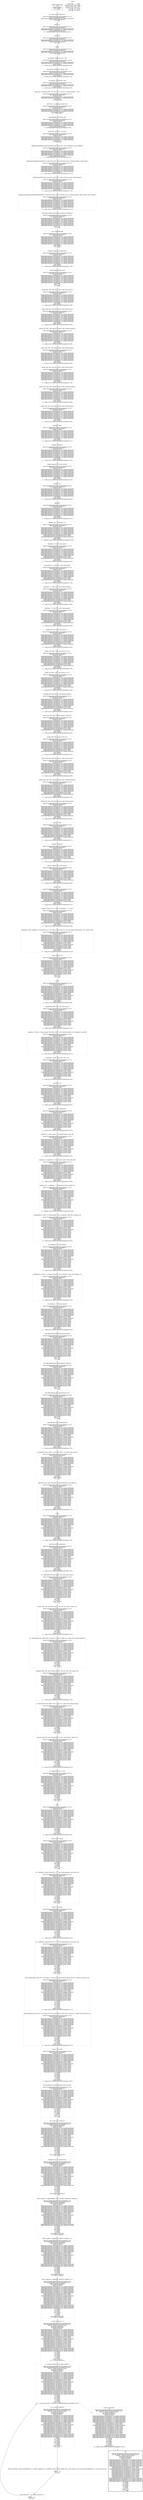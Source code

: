 digraph {
	"node0" [shape="rect",color="black",label=<import pandas as pd<BR/>{{<BR/>heap [[ #TOP# ]]<BR/>value [[ #TOP# ]]<BR/>}} -&gt; [skip]>];
	"node1" [shape="rect",color="gray",label=<pairplot(sns, df)<BR/>{{<BR/>heap [[ df: [heap[s]:pp@'dataframes-tests/guide.py':2:31] ]]<BR/>value [[ df: [pandas.DataFrame*]<BR/>format_dict: [Dict]<BR/>heap[s]:pp@'dataframes-tests/guide.py':11:36: [pandas.DataFrame]<BR/>heap[s]:pp@'dataframes-tests/guide.py':13:8: [pandas.DataFrame]<BR/>heap[s]:pp@'dataframes-tests/guide.py':15:8: [pandas.DataFrame]<BR/>heap[s]:pp@'dataframes-tests/guide.py':16:10: [pandas.DataFrame]<BR/>heap[s]:pp@'dataframes-tests/guide.py':17:8: [pandas.DataFrame]<BR/>heap[s]:pp@'dataframes-tests/guide.py':18:10: [pandas.DataFrame]<BR/>heap[s]:pp@'dataframes-tests/guide.py':2:31: [pandas.DataFrame]<BR/>heap[s]:pp@'dataframes-tests/guide.py':35:5[0]: #TOP#<BR/>heap[s]:pp@'dataframes-tests/guide.py':35:5[1]: #TOP#<BR/>heap[s]:pp@'dataframes-tests/guide.py':3:10: [pandas.DataFrame]<BR/>heap[s]:pp@'dataframes-tests/guide.py':54:54[0]: [string]<BR/>heap[s]:pp@'dataframes-tests/guide.py':54:54[1]: [int32]<BR/>heap[s]:pp@'dataframes-tests/guide.py':54:81[0]: [string]<BR/>heap[s]:pp@'dataframes-tests/guide.py':54:81[1]: [int32]<BR/>prof: #TOP#<BR/>[stack: #TOP#] ]]<BR/>}} -&gt; [open_call_ret_value@'dataframes-tests/guide.py':60:15]>];
	"node2" [shape="rect",color="gray",label=<plot([](axes, 1, 1), [](df, 'Mes'), [](df, 'deep learning'))<BR/>{{<BR/>heap [[ df: [heap[s]:pp@'dataframes-tests/guide.py':2:31] ]]<BR/>value [[ df: [pandas.DataFrame*]<BR/>format_dict: [Dict]<BR/>heap[s]:pp@'dataframes-tests/guide.py':11:36: [pandas.DataFrame]<BR/>heap[s]:pp@'dataframes-tests/guide.py':13:8: [pandas.DataFrame]<BR/>heap[s]:pp@'dataframes-tests/guide.py':15:8: [pandas.DataFrame]<BR/>heap[s]:pp@'dataframes-tests/guide.py':16:10: [pandas.DataFrame]<BR/>heap[s]:pp@'dataframes-tests/guide.py':17:8: [pandas.DataFrame]<BR/>heap[s]:pp@'dataframes-tests/guide.py':18:10: [pandas.DataFrame]<BR/>heap[s]:pp@'dataframes-tests/guide.py':2:31: [pandas.DataFrame]<BR/>heap[s]:pp@'dataframes-tests/guide.py':35:5[0]: #TOP#<BR/>heap[s]:pp@'dataframes-tests/guide.py':35:5[1]: #TOP#<BR/>heap[s]:pp@'dataframes-tests/guide.py':3:10: [pandas.DataFrame]<BR/>prof: #TOP#<BR/>[stack: #TOP#] ]]<BR/>}} -&gt; [open_call_ret_value@'dataframes-tests/guide.py':39:46]>];
	"node3" [shape="rect",color="gray",label=<s3 = figure(width=(250), height=(250), x_range=(s1::x_range), title=('deep learning'))<BR/>{{<BR/>heap [[ df: [heap[s]:pp@'dataframes-tests/guide.py':2:31] ]]<BR/>value [[ df: [pandas.DataFrame*]<BR/>format_dict: [Dict]<BR/>heap[s]:pp@'dataframes-tests/guide.py':11:36: [pandas.DataFrame]<BR/>heap[s]:pp@'dataframes-tests/guide.py':13:8: [pandas.DataFrame]<BR/>heap[s]:pp@'dataframes-tests/guide.py':15:8: [pandas.DataFrame]<BR/>heap[s]:pp@'dataframes-tests/guide.py':16:10: [pandas.DataFrame]<BR/>heap[s]:pp@'dataframes-tests/guide.py':17:8: [pandas.DataFrame]<BR/>heap[s]:pp@'dataframes-tests/guide.py':18:10: [pandas.DataFrame]<BR/>heap[s]:pp@'dataframes-tests/guide.py':2:31: [pandas.DataFrame]<BR/>heap[s]:pp@'dataframes-tests/guide.py':35:5[0]: #TOP#<BR/>heap[s]:pp@'dataframes-tests/guide.py':35:5[1]: #TOP#<BR/>heap[s]:pp@'dataframes-tests/guide.py':3:10: [pandas.DataFrame]<BR/>heap[s]:pp@'dataframes-tests/guide.py':54:54[0]: [string]<BR/>heap[s]:pp@'dataframes-tests/guide.py':54:54[1]: [int32]<BR/>heap[s]:pp@'dataframes-tests/guide.py':54:81[0]: [string]<BR/>heap[s]:pp@'dataframes-tests/guide.py':54:81[1]: [int32]<BR/>heap[s]:pp@'dataframes-tests/guide.py':64:57[0]: [int32]<BR/>heap[s]:pp@'dataframes-tests/guide.py':64:57[1]: [int32]<BR/>heap[s]:pp@'dataframes-tests/guide.py':64:5[0]: #TOP#<BR/>heap[s]:pp@'dataframes-tests/guide.py':64:5[1]: #TOP#<BR/>p: #TOP#<BR/>prof: #TOP#<BR/>s1: #TOP#<BR/>s2: #TOP#<BR/>s3: #TOP#<BR/>[stack: #TOP#] ]]<BR/>}} -&gt; [s3]>];
	"node4" [shape="rect",color="gray",label=<m1 = Map(folium, location=(list(41.38, 2.17)), tiles=('openstreetmap'), zoom_start=(18))<BR/>{{<BR/>heap [[ df: [heap[s]:pp@'dataframes-tests/guide.py':2:31] ]]<BR/>value [[ df: [pandas.DataFrame*]<BR/>format_dict: [Dict]<BR/>heap[s]:pp@'dataframes-tests/guide.py':11:36: [pandas.DataFrame]<BR/>heap[s]:pp@'dataframes-tests/guide.py':13:8: [pandas.DataFrame]<BR/>heap[s]:pp@'dataframes-tests/guide.py':15:8: [pandas.DataFrame]<BR/>heap[s]:pp@'dataframes-tests/guide.py':16:10: [pandas.DataFrame]<BR/>heap[s]:pp@'dataframes-tests/guide.py':17:8: [pandas.DataFrame]<BR/>heap[s]:pp@'dataframes-tests/guide.py':18:10: [pandas.DataFrame]<BR/>heap[s]:pp@'dataframes-tests/guide.py':2:31: [pandas.DataFrame]<BR/>heap[s]:pp@'dataframes-tests/guide.py':35:5[0]: #TOP#<BR/>heap[s]:pp@'dataframes-tests/guide.py':35:5[1]: #TOP#<BR/>heap[s]:pp@'dataframes-tests/guide.py':3:10: [pandas.DataFrame]<BR/>heap[s]:pp@'dataframes-tests/guide.py':54:54[0]: [string]<BR/>heap[s]:pp@'dataframes-tests/guide.py':54:54[1]: [int32]<BR/>heap[s]:pp@'dataframes-tests/guide.py':54:81[0]: [string]<BR/>heap[s]:pp@'dataframes-tests/guide.py':54:81[1]: [int32]<BR/>heap[s]:pp@'dataframes-tests/guide.py':64:57[0]: [int32]<BR/>heap[s]:pp@'dataframes-tests/guide.py':64:57[1]: [int32]<BR/>heap[s]:pp@'dataframes-tests/guide.py':64:5[0]: #TOP#<BR/>heap[s]:pp@'dataframes-tests/guide.py':64:5[1]: #TOP#<BR/>m1: #TOP#<BR/>p: #TOP#<BR/>prof: #TOP#<BR/>s1: #TOP#<BR/>s2: #TOP#<BR/>s3: #TOP#<BR/>[stack: #TOP#] ]]<BR/>}} -&gt; [m1]>];
	"node5" [shape="rect",color="gray",label=<plot(plt, [](df, 'Mes'), [](df, 'deep learning'), label=('deep learning'))<BR/>{{<BR/>heap [[ df: [heap[s]:pp@'dataframes-tests/guide.py':2:31] ]]<BR/>value [[ df: [pandas.DataFrame*]<BR/>format_dict: [Dict]<BR/>heap[s]:pp@'dataframes-tests/guide.py':11:36: [pandas.DataFrame]<BR/>heap[s]:pp@'dataframes-tests/guide.py':13:8: [pandas.DataFrame]<BR/>heap[s]:pp@'dataframes-tests/guide.py':15:8: [pandas.DataFrame]<BR/>heap[s]:pp@'dataframes-tests/guide.py':16:10: [pandas.DataFrame]<BR/>heap[s]:pp@'dataframes-tests/guide.py':17:8: [pandas.DataFrame]<BR/>heap[s]:pp@'dataframes-tests/guide.py':18:10: [pandas.DataFrame]<BR/>heap[s]:pp@'dataframes-tests/guide.py':2:31: [pandas.DataFrame]<BR/>heap[s]:pp@'dataframes-tests/guide.py':3:10: [pandas.DataFrame]<BR/>prof: #TOP#<BR/>[stack: #TOP#] ]]<BR/>}} -&gt; [open_call_ret_value@'dataframes-tests/guide.py':29:62]>];
	"node6" [shape="rect",color="gray",label=<plot([](axes, 1, 0), [](df, 'Mes'), [](df, 'machine learning'))<BR/>{{<BR/>heap [[ df: [heap[s]:pp@'dataframes-tests/guide.py':2:31] ]]<BR/>value [[ df: [pandas.DataFrame*]<BR/>format_dict: [Dict]<BR/>heap[s]:pp@'dataframes-tests/guide.py':11:36: [pandas.DataFrame]<BR/>heap[s]:pp@'dataframes-tests/guide.py':13:8: [pandas.DataFrame]<BR/>heap[s]:pp@'dataframes-tests/guide.py':15:8: [pandas.DataFrame]<BR/>heap[s]:pp@'dataframes-tests/guide.py':16:10: [pandas.DataFrame]<BR/>heap[s]:pp@'dataframes-tests/guide.py':17:8: [pandas.DataFrame]<BR/>heap[s]:pp@'dataframes-tests/guide.py':18:10: [pandas.DataFrame]<BR/>heap[s]:pp@'dataframes-tests/guide.py':2:31: [pandas.DataFrame]<BR/>heap[s]:pp@'dataframes-tests/guide.py':35:5[0]: #TOP#<BR/>heap[s]:pp@'dataframes-tests/guide.py':35:5[1]: #TOP#<BR/>heap[s]:pp@'dataframes-tests/guide.py':3:10: [pandas.DataFrame]<BR/>prof: #TOP#<BR/>[stack: #TOP#] ]]<BR/>}} -&gt; [open_call_ret_value@'dataframes-tests/guide.py':38:49]>];
	"node7" [shape="rect",color="gray",label=<title(plt, 'Popularity of AI terms by date')<BR/>{{<BR/>heap [[ df: [heap[s]:pp@'dataframes-tests/guide.py':2:31] ]]<BR/>value [[ df: [pandas.DataFrame*]<BR/>format_dict: [Dict]<BR/>heap[s]:pp@'dataframes-tests/guide.py':11:36: [pandas.DataFrame]<BR/>heap[s]:pp@'dataframes-tests/guide.py':13:8: [pandas.DataFrame]<BR/>heap[s]:pp@'dataframes-tests/guide.py':15:8: [pandas.DataFrame]<BR/>heap[s]:pp@'dataframes-tests/guide.py':16:10: [pandas.DataFrame]<BR/>heap[s]:pp@'dataframes-tests/guide.py':17:8: [pandas.DataFrame]<BR/>heap[s]:pp@'dataframes-tests/guide.py':18:10: [pandas.DataFrame]<BR/>heap[s]:pp@'dataframes-tests/guide.py':2:31: [pandas.DataFrame]<BR/>heap[s]:pp@'dataframes-tests/guide.py':35:5[0]: #TOP#<BR/>heap[s]:pp@'dataframes-tests/guide.py':35:5[1]: #TOP#<BR/>heap[s]:pp@'dataframes-tests/guide.py':3:10: [pandas.DataFrame]<BR/>prof: #TOP#<BR/>[stack: #TOP#] ]]<BR/>}} -&gt; [open_call_ret_value@'dataframes-tests/guide.py':51:42]>];
	"node8" [shape="rect",color="gray",label=<format(head(df)::style, format_dict)<BR/>{{<BR/>heap [[ df: [heap[s]:pp@'dataframes-tests/guide.py':2:31] ]]<BR/>value [[ df: [pandas.DataFrame*]<BR/>format_dict: [Dict]<BR/>heap[s]:pp@'dataframes-tests/guide.py':11:36: [pandas.DataFrame]<BR/>heap[s]:pp@'dataframes-tests/guide.py':13:8: [pandas.DataFrame]<BR/>heap[s]:pp@'dataframes-tests/guide.py':2:31: [pandas.DataFrame]<BR/>heap[s]:pp@'dataframes-tests/guide.py':3:10: [pandas.DataFrame]<BR/>[stack: [pandas.DataFrame*]] ]]<BR/>}} -&gt; [ref$heap[s]:pp@'dataframes-tests/guide.py':13:8]>];
	"node9" [shape="rect",color="gray",label=<plot(plt, [](df, 'Mes'), *([](df, 'data science'), 3), 'g^')<BR/>{{<BR/>heap [[ df: [heap[s]:pp@'dataframes-tests/guide.py':2:31] ]]<BR/>value [[ df: [pandas.DataFrame*]<BR/>format_dict: [Dict]<BR/>heap[s]:pp@'dataframes-tests/guide.py':11:36: [pandas.DataFrame]<BR/>heap[s]:pp@'dataframes-tests/guide.py':13:8: [pandas.DataFrame]<BR/>heap[s]:pp@'dataframes-tests/guide.py':15:8: [pandas.DataFrame]<BR/>heap[s]:pp@'dataframes-tests/guide.py':16:10: [pandas.DataFrame]<BR/>heap[s]:pp@'dataframes-tests/guide.py':17:8: [pandas.DataFrame]<BR/>heap[s]:pp@'dataframes-tests/guide.py':18:10: [pandas.DataFrame]<BR/>heap[s]:pp@'dataframes-tests/guide.py':2:31: [pandas.DataFrame]<BR/>heap[s]:pp@'dataframes-tests/guide.py':35:5[0]: #TOP#<BR/>heap[s]:pp@'dataframes-tests/guide.py':35:5[1]: #TOP#<BR/>heap[s]:pp@'dataframes-tests/guide.py':3:10: [pandas.DataFrame]<BR/>prof: #TOP#<BR/>[stack: #TOP#] ]]<BR/>}} -&gt; [open_call_ret_value@'dataframes-tests/guide.py':42:46]>];
	"node10" [shape="rect",color="black",peripheries="2",label=<ret<BR/>{{<BR/>heap [[ df: [heap[s]:pp@'dataframes-tests/guide.py':2:31]<BR/>df2: [heap[s]:pp@'dataframes-tests/guide.py':91:28] ]]<BR/>value [[ __counter_location101: [int32]<BR/>df: [pandas.DataFrame*]<BR/>df2: [pandas.DataFrame*]<BR/>format_dict: [Dict]<BR/>heap[s]:pp@'dataframes-tests/guide.py':11:36: [pandas.DataFrame]<BR/>heap[s]:pp@'dataframes-tests/guide.py':13:8: [pandas.DataFrame]<BR/>heap[s]:pp@'dataframes-tests/guide.py':15:8: [pandas.DataFrame]<BR/>heap[s]:pp@'dataframes-tests/guide.py':16:10: [pandas.DataFrame]<BR/>heap[s]:pp@'dataframes-tests/guide.py':17:8: [pandas.DataFrame]<BR/>heap[s]:pp@'dataframes-tests/guide.py':18:10: [pandas.DataFrame]<BR/>heap[s]:pp@'dataframes-tests/guide.py':2:31: [pandas.DataFrame]<BR/>heap[s]:pp@'dataframes-tests/guide.py':35:5[0]: #TOP#<BR/>heap[s]:pp@'dataframes-tests/guide.py':35:5[1]: #TOP#<BR/>heap[s]:pp@'dataframes-tests/guide.py':3:10: [pandas.DataFrame]<BR/>heap[s]:pp@'dataframes-tests/guide.py':54:54[0]: [string]<BR/>heap[s]:pp@'dataframes-tests/guide.py':54:54[1]: [int32]<BR/>heap[s]:pp@'dataframes-tests/guide.py':54:81[0]: [string]<BR/>heap[s]:pp@'dataframes-tests/guide.py':54:81[1]: [int32]<BR/>heap[s]:pp@'dataframes-tests/guide.py':64:57[0]: [int32]<BR/>heap[s]:pp@'dataframes-tests/guide.py':64:57[1]: [int32]<BR/>heap[s]:pp@'dataframes-tests/guide.py':64:5[0]: #TOP#<BR/>heap[s]:pp@'dataframes-tests/guide.py':64:5[1]: #TOP#<BR/>heap[s]:pp@'dataframes-tests/guide.py':91:28: [pandas.DataFrame]<BR/>heap[s]:pp@'dataframes-tests/guide.py':93:59: [pandas.DataFrame]<BR/>heap[s]:pp@'dataframes-tests/guide.py':94:53: [pandas.DataFrame]<BR/>heap[s]:pp@'dataframes-tests/guide.py':95:54: [pandas.DataFrame]<BR/>m1: #TOP#<BR/>m2: #TOP#<BR/>p: #TOP#<BR/>prof: #TOP#<BR/>s1: #TOP#<BR/>s2: #TOP#<BR/>s3: #TOP#<BR/>[stack: _|_] ]]<BR/>}} -&gt; [skip]>];
	"node11" [shape="rect",color="gray",label=<add_to(Marker(folium, list(41.38, 2.174), popup=('&lt;b&gt;You can use whatever HTML code you want&lt;/b&gt;'), tooltip=('dont click here')), m2)<BR/>{{<BR/>heap [[ df: [heap[s]:pp@'dataframes-tests/guide.py':2:31] ]]<BR/>value [[ df: [pandas.DataFrame*]<BR/>format_dict: [Dict]<BR/>heap[s]:pp@'dataframes-tests/guide.py':11:36: [pandas.DataFrame]<BR/>heap[s]:pp@'dataframes-tests/guide.py':13:8: [pandas.DataFrame]<BR/>heap[s]:pp@'dataframes-tests/guide.py':15:8: [pandas.DataFrame]<BR/>heap[s]:pp@'dataframes-tests/guide.py':16:10: [pandas.DataFrame]<BR/>heap[s]:pp@'dataframes-tests/guide.py':17:8: [pandas.DataFrame]<BR/>heap[s]:pp@'dataframes-tests/guide.py':18:10: [pandas.DataFrame]<BR/>heap[s]:pp@'dataframes-tests/guide.py':2:31: [pandas.DataFrame]<BR/>heap[s]:pp@'dataframes-tests/guide.py':35:5[0]: #TOP#<BR/>heap[s]:pp@'dataframes-tests/guide.py':35:5[1]: #TOP#<BR/>heap[s]:pp@'dataframes-tests/guide.py':3:10: [pandas.DataFrame]<BR/>heap[s]:pp@'dataframes-tests/guide.py':54:54[0]: [string]<BR/>heap[s]:pp@'dataframes-tests/guide.py':54:54[1]: [int32]<BR/>heap[s]:pp@'dataframes-tests/guide.py':54:81[0]: [string]<BR/>heap[s]:pp@'dataframes-tests/guide.py':54:81[1]: [int32]<BR/>heap[s]:pp@'dataframes-tests/guide.py':64:57[0]: [int32]<BR/>heap[s]:pp@'dataframes-tests/guide.py':64:57[1]: [int32]<BR/>heap[s]:pp@'dataframes-tests/guide.py':64:5[0]: #TOP#<BR/>heap[s]:pp@'dataframes-tests/guide.py':64:5[1]: #TOP#<BR/>m1: #TOP#<BR/>m2: #TOP#<BR/>p: #TOP#<BR/>prof: #TOP#<BR/>s1: #TOP#<BR/>s2: #TOP#<BR/>s3: #TOP#<BR/>[stack: #TOP#] ]]<BR/>}} -&gt; [open_call_ret_value@'dataframes-tests/guide.py':88:122]>];
	"node12" [shape="rect",color="gray",label=<from bokeh.plotting import bokeh.plotting as save<BR/>{{<BR/>heap [[ df: [heap[s]:pp@'dataframes-tests/guide.py':2:31] ]]<BR/>value [[ df: [pandas.DataFrame*]<BR/>format_dict: [Dict]<BR/>heap[s]:pp@'dataframes-tests/guide.py':11:36: [pandas.DataFrame]<BR/>heap[s]:pp@'dataframes-tests/guide.py':13:8: [pandas.DataFrame]<BR/>heap[s]:pp@'dataframes-tests/guide.py':15:8: [pandas.DataFrame]<BR/>heap[s]:pp@'dataframes-tests/guide.py':16:10: [pandas.DataFrame]<BR/>heap[s]:pp@'dataframes-tests/guide.py':17:8: [pandas.DataFrame]<BR/>heap[s]:pp@'dataframes-tests/guide.py':18:10: [pandas.DataFrame]<BR/>heap[s]:pp@'dataframes-tests/guide.py':2:31: [pandas.DataFrame]<BR/>heap[s]:pp@'dataframes-tests/guide.py':35:5[0]: #TOP#<BR/>heap[s]:pp@'dataframes-tests/guide.py':35:5[1]: #TOP#<BR/>heap[s]:pp@'dataframes-tests/guide.py':3:10: [pandas.DataFrame]<BR/>heap[s]:pp@'dataframes-tests/guide.py':54:54[0]: [string]<BR/>heap[s]:pp@'dataframes-tests/guide.py':54:54[1]: [int32]<BR/>heap[s]:pp@'dataframes-tests/guide.py':54:81[0]: [string]<BR/>heap[s]:pp@'dataframes-tests/guide.py':54:81[1]: [int32]<BR/>heap[s]:pp@'dataframes-tests/guide.py':64:57[0]: [int32]<BR/>heap[s]:pp@'dataframes-tests/guide.py':64:57[1]: [int32]<BR/>heap[s]:pp@'dataframes-tests/guide.py':64:5[0]: #TOP#<BR/>heap[s]:pp@'dataframes-tests/guide.py':64:5[1]: #TOP#<BR/>prof: #TOP#<BR/>[stack: _|_] ]]<BR/>}} -&gt; [skip]>];
	"node13" [shape="rect",color="gray",label=<hist([](axes, 0, 0), [](df, 'data science'))<BR/>{{<BR/>heap [[ df: [heap[s]:pp@'dataframes-tests/guide.py':2:31] ]]<BR/>value [[ df: [pandas.DataFrame*]<BR/>format_dict: [Dict]<BR/>heap[s]:pp@'dataframes-tests/guide.py':11:36: [pandas.DataFrame]<BR/>heap[s]:pp@'dataframes-tests/guide.py':13:8: [pandas.DataFrame]<BR/>heap[s]:pp@'dataframes-tests/guide.py':15:8: [pandas.DataFrame]<BR/>heap[s]:pp@'dataframes-tests/guide.py':16:10: [pandas.DataFrame]<BR/>heap[s]:pp@'dataframes-tests/guide.py':17:8: [pandas.DataFrame]<BR/>heap[s]:pp@'dataframes-tests/guide.py':18:10: [pandas.DataFrame]<BR/>heap[s]:pp@'dataframes-tests/guide.py':2:31: [pandas.DataFrame]<BR/>heap[s]:pp@'dataframes-tests/guide.py':35:5[0]: #TOP#<BR/>heap[s]:pp@'dataframes-tests/guide.py':35:5[1]: #TOP#<BR/>heap[s]:pp@'dataframes-tests/guide.py':3:10: [pandas.DataFrame]<BR/>prof: #TOP#<BR/>[stack: #TOP#] ]]<BR/>}} -&gt; [open_call_ret_value@'dataframes-tests/guide.py':36:34]>];
	"node14" [shape="rect",color="gray",label=<plot(plt, [](df, 'Mes'), [](df, 'machine learning'), label=('machine learning'))<BR/>{{<BR/>heap [[ df: [heap[s]:pp@'dataframes-tests/guide.py':2:31] ]]<BR/>value [[ df: [pandas.DataFrame*]<BR/>format_dict: [Dict]<BR/>heap[s]:pp@'dataframes-tests/guide.py':11:36: [pandas.DataFrame]<BR/>heap[s]:pp@'dataframes-tests/guide.py':13:8: [pandas.DataFrame]<BR/>heap[s]:pp@'dataframes-tests/guide.py':15:8: [pandas.DataFrame]<BR/>heap[s]:pp@'dataframes-tests/guide.py':16:10: [pandas.DataFrame]<BR/>heap[s]:pp@'dataframes-tests/guide.py':17:8: [pandas.DataFrame]<BR/>heap[s]:pp@'dataframes-tests/guide.py':18:10: [pandas.DataFrame]<BR/>heap[s]:pp@'dataframes-tests/guide.py':2:31: [pandas.DataFrame]<BR/>heap[s]:pp@'dataframes-tests/guide.py':3:10: [pandas.DataFrame]<BR/>prof: #TOP#<BR/>[stack: #TOP#] ]]<BR/>}} -&gt; [open_call_ret_value@'dataframes-tests/guide.py':28:68]>];
	"node15" [shape="rect",color="gray",label=<to_file(prof, output_file=('report.html'))<BR/>{{<BR/>heap [[ df: [heap[s]:pp@'dataframes-tests/guide.py':2:31] ]]<BR/>value [[ df: [pandas.DataFrame*]<BR/>format_dict: [Dict]<BR/>heap[s]:pp@'dataframes-tests/guide.py':11:36: [pandas.DataFrame]<BR/>heap[s]:pp@'dataframes-tests/guide.py':13:8: [pandas.DataFrame]<BR/>heap[s]:pp@'dataframes-tests/guide.py':15:8: [pandas.DataFrame]<BR/>heap[s]:pp@'dataframes-tests/guide.py':16:10: [pandas.DataFrame]<BR/>heap[s]:pp@'dataframes-tests/guide.py':17:8: [pandas.DataFrame]<BR/>heap[s]:pp@'dataframes-tests/guide.py':18:10: [pandas.DataFrame]<BR/>heap[s]:pp@'dataframes-tests/guide.py':2:31: [pandas.DataFrame]<BR/>heap[s]:pp@'dataframes-tests/guide.py':3:10: [pandas.DataFrame]<BR/>prof: #TOP#<BR/>[stack: #TOP#] ]]<BR/>}} -&gt; [open_call_ret_value@'dataframes-tests/guide.py':21:38]>];
	"node16" [shape="rect",color="gray",label=<df2 = read_csv(pd, 'mapa.csv')<BR/>{{<BR/>heap [[ df: [heap[s]:pp@'dataframes-tests/guide.py':2:31]<BR/>df2: [heap[s]:pp@'dataframes-tests/guide.py':91:28] ]]<BR/>value [[ df: [pandas.DataFrame*]<BR/>df2: [pandas.DataFrame*]<BR/>format_dict: [Dict]<BR/>heap[s]:pp@'dataframes-tests/guide.py':11:36: [pandas.DataFrame]<BR/>heap[s]:pp@'dataframes-tests/guide.py':13:8: [pandas.DataFrame]<BR/>heap[s]:pp@'dataframes-tests/guide.py':15:8: [pandas.DataFrame]<BR/>heap[s]:pp@'dataframes-tests/guide.py':16:10: [pandas.DataFrame]<BR/>heap[s]:pp@'dataframes-tests/guide.py':17:8: [pandas.DataFrame]<BR/>heap[s]:pp@'dataframes-tests/guide.py':18:10: [pandas.DataFrame]<BR/>heap[s]:pp@'dataframes-tests/guide.py':2:31: [pandas.DataFrame]<BR/>heap[s]:pp@'dataframes-tests/guide.py':35:5[0]: #TOP#<BR/>heap[s]:pp@'dataframes-tests/guide.py':35:5[1]: #TOP#<BR/>heap[s]:pp@'dataframes-tests/guide.py':3:10: [pandas.DataFrame]<BR/>heap[s]:pp@'dataframes-tests/guide.py':54:54[0]: [string]<BR/>heap[s]:pp@'dataframes-tests/guide.py':54:54[1]: [int32]<BR/>heap[s]:pp@'dataframes-tests/guide.py':54:81[0]: [string]<BR/>heap[s]:pp@'dataframes-tests/guide.py':54:81[1]: [int32]<BR/>heap[s]:pp@'dataframes-tests/guide.py':64:57[0]: [int32]<BR/>heap[s]:pp@'dataframes-tests/guide.py':64:57[1]: [int32]<BR/>heap[s]:pp@'dataframes-tests/guide.py':64:5[0]: #TOP#<BR/>heap[s]:pp@'dataframes-tests/guide.py':64:5[1]: #TOP#<BR/>heap[s]:pp@'dataframes-tests/guide.py':91:28: [pandas.DataFrame]<BR/>m1: #TOP#<BR/>m2: #TOP#<BR/>p: #TOP#<BR/>prof: #TOP#<BR/>s1: #TOP#<BR/>s2: #TOP#<BR/>s3: #TOP#<BR/>[stack: [pandas.DataFrame*]] ]]<BR/>}} -&gt; [df2]>];
	"node17" [shape="rect",color="gray",label=<__counter_location101 = 0<BR/>{{<BR/>heap [[ df: [heap[s]:pp@'dataframes-tests/guide.py':2:31]<BR/>df2: [heap[s]:pp@'dataframes-tests/guide.py':91:28] ]]<BR/>value [[ __counter_location101: [int32]<BR/>df: [pandas.DataFrame*]<BR/>df2: [pandas.DataFrame*]<BR/>format_dict: [Dict]<BR/>heap[s]:pp@'dataframes-tests/guide.py':11:36: [pandas.DataFrame]<BR/>heap[s]:pp@'dataframes-tests/guide.py':13:8: [pandas.DataFrame]<BR/>heap[s]:pp@'dataframes-tests/guide.py':15:8: [pandas.DataFrame]<BR/>heap[s]:pp@'dataframes-tests/guide.py':16:10: [pandas.DataFrame]<BR/>heap[s]:pp@'dataframes-tests/guide.py':17:8: [pandas.DataFrame]<BR/>heap[s]:pp@'dataframes-tests/guide.py':18:10: [pandas.DataFrame]<BR/>heap[s]:pp@'dataframes-tests/guide.py':2:31: [pandas.DataFrame]<BR/>heap[s]:pp@'dataframes-tests/guide.py':35:5[0]: #TOP#<BR/>heap[s]:pp@'dataframes-tests/guide.py':35:5[1]: #TOP#<BR/>heap[s]:pp@'dataframes-tests/guide.py':3:10: [pandas.DataFrame]<BR/>heap[s]:pp@'dataframes-tests/guide.py':54:54[0]: [string]<BR/>heap[s]:pp@'dataframes-tests/guide.py':54:54[1]: [int32]<BR/>heap[s]:pp@'dataframes-tests/guide.py':54:81[0]: [string]<BR/>heap[s]:pp@'dataframes-tests/guide.py':54:81[1]: [int32]<BR/>heap[s]:pp@'dataframes-tests/guide.py':64:57[0]: [int32]<BR/>heap[s]:pp@'dataframes-tests/guide.py':64:57[1]: [int32]<BR/>heap[s]:pp@'dataframes-tests/guide.py':64:5[0]: #TOP#<BR/>heap[s]:pp@'dataframes-tests/guide.py':64:5[1]: #TOP#<BR/>heap[s]:pp@'dataframes-tests/guide.py':91:28: [pandas.DataFrame]<BR/>heap[s]:pp@'dataframes-tests/guide.py':93:59: [pandas.DataFrame]<BR/>heap[s]:pp@'dataframes-tests/guide.py':94:53: [pandas.DataFrame]<BR/>heap[s]:pp@'dataframes-tests/guide.py':95:54: [pandas.DataFrame]<BR/>m1: #TOP#<BR/>m2: #TOP#<BR/>p: #TOP#<BR/>prof: #TOP#<BR/>s1: #TOP#<BR/>s2: #TOP#<BR/>s3: #TOP#<BR/>[stack: [int32]] ]]<BR/>}} -&gt; [__counter_location101]>];
	"node18" [shape="rect",color="gray",label=<head(df, 10)<BR/>{{<BR/>heap [[ df: [heap[s]:pp@'dataframes-tests/guide.py':2:31] ]]<BR/>value [[ df: [pandas.DataFrame*]<BR/>heap[s]:pp@'dataframes-tests/guide.py':2:31: [pandas.DataFrame]<BR/>heap[s]:pp@'dataframes-tests/guide.py':3:10: [pandas.DataFrame]<BR/>[stack: [pandas.DataFrame*]] ]]<BR/>}} -&gt; [ref$heap[s]:pp@'dataframes-tests/guide.py':3:10]>];
	"node19" [shape="rect",color="gray",label=<__counter_location101 = +(__counter_location101, 1)<BR/>{{<BR/>heap [[ _|_ ]]<BR/>value [[ _|_ ]]<BR/>}} -&gt; []>];
	"node20" [shape="rect",color="gray",label=<background_gradient(format(head(df, 10)::style, format_dict), subset=(list('data science', 'machine learning')), cmap=('BuGn'))<BR/>{{<BR/>heap [[ df: [heap[s]:pp@'dataframes-tests/guide.py':2:31] ]]<BR/>value [[ df: [pandas.DataFrame*]<BR/>format_dict: [Dict]<BR/>heap[s]:pp@'dataframes-tests/guide.py':11:36: [pandas.DataFrame]<BR/>heap[s]:pp@'dataframes-tests/guide.py':13:8: [pandas.DataFrame]<BR/>heap[s]:pp@'dataframes-tests/guide.py':15:8: [pandas.DataFrame]<BR/>heap[s]:pp@'dataframes-tests/guide.py':16:10: [pandas.DataFrame]<BR/>heap[s]:pp@'dataframes-tests/guide.py':2:31: [pandas.DataFrame]<BR/>heap[s]:pp@'dataframes-tests/guide.py':3:10: [pandas.DataFrame]<BR/>[stack: #TOP#] ]]<BR/>}} -&gt; [open_call_ret_value@'dataframes-tests/guide.py':16:114]>];
	"node21" [shape="rect",color="gray",label=<catplot(sns, x=('categorical'), y=('data science'), kind=('violin'), data=(df))<BR/>{{<BR/>heap [[ df: [heap[s]:pp@'dataframes-tests/guide.py':2:31] ]]<BR/>value [[ df: [pandas.DataFrame*]<BR/>format_dict: [Dict]<BR/>heap[s]:pp@'dataframes-tests/guide.py':11:36: [pandas.DataFrame]<BR/>heap[s]:pp@'dataframes-tests/guide.py':13:8: [pandas.DataFrame]<BR/>heap[s]:pp@'dataframes-tests/guide.py':15:8: [pandas.DataFrame]<BR/>heap[s]:pp@'dataframes-tests/guide.py':16:10: [pandas.DataFrame]<BR/>heap[s]:pp@'dataframes-tests/guide.py':17:8: [pandas.DataFrame]<BR/>heap[s]:pp@'dataframes-tests/guide.py':18:10: [pandas.DataFrame]<BR/>heap[s]:pp@'dataframes-tests/guide.py':2:31: [pandas.DataFrame]<BR/>heap[s]:pp@'dataframes-tests/guide.py':35:5[0]: #TOP#<BR/>heap[s]:pp@'dataframes-tests/guide.py':35:5[1]: #TOP#<BR/>heap[s]:pp@'dataframes-tests/guide.py':3:10: [pandas.DataFrame]<BR/>heap[s]:pp@'dataframes-tests/guide.py':54:54[0]: [string]<BR/>heap[s]:pp@'dataframes-tests/guide.py':54:54[1]: [int32]<BR/>heap[s]:pp@'dataframes-tests/guide.py':54:81[0]: [string]<BR/>heap[s]:pp@'dataframes-tests/guide.py':54:81[1]: [int32]<BR/>prof: #TOP#<BR/>[stack: #TOP#] ]]<BR/>}} -&gt; [open_call_ret_value@'dataframes-tests/guide.py':63:69]>];
	"node22" [shape="rect",color="gray",label=<format_dict = dict('Mes', '{:%m-%Y}')<BR/>{{<BR/>heap [[ df: [heap[s]:pp@'dataframes-tests/guide.py':2:31] ]]<BR/>value [[ df: [pandas.DataFrame*]<BR/>format_dict: [Dict]<BR/>heap[s]:pp@'dataframes-tests/guide.py':11:36: [pandas.DataFrame]<BR/>heap[s]:pp@'dataframes-tests/guide.py':13:8: [pandas.DataFrame]<BR/>heap[s]:pp@'dataframes-tests/guide.py':2:31: [pandas.DataFrame]<BR/>heap[s]:pp@'dataframes-tests/guide.py':3:10: [pandas.DataFrame]<BR/>[stack: [Dict]] ]]<BR/>}} -&gt; [format_dict]>];
	"node23" [shape="rect",color="gray",label=<heatmap(sns, corr(df), annot=(true), fmt=('.2f'))<BR/>{{<BR/>heap [[ df: [heap[s]:pp@'dataframes-tests/guide.py':2:31] ]]<BR/>value [[ df: [pandas.DataFrame*]<BR/>format_dict: [Dict]<BR/>heap[s]:pp@'dataframes-tests/guide.py':11:36: [pandas.DataFrame]<BR/>heap[s]:pp@'dataframes-tests/guide.py':13:8: [pandas.DataFrame]<BR/>heap[s]:pp@'dataframes-tests/guide.py':15:8: [pandas.DataFrame]<BR/>heap[s]:pp@'dataframes-tests/guide.py':16:10: [pandas.DataFrame]<BR/>heap[s]:pp@'dataframes-tests/guide.py':17:8: [pandas.DataFrame]<BR/>heap[s]:pp@'dataframes-tests/guide.py':18:10: [pandas.DataFrame]<BR/>heap[s]:pp@'dataframes-tests/guide.py':2:31: [pandas.DataFrame]<BR/>heap[s]:pp@'dataframes-tests/guide.py':35:5[0]: #TOP#<BR/>heap[s]:pp@'dataframes-tests/guide.py':35:5[1]: #TOP#<BR/>heap[s]:pp@'dataframes-tests/guide.py':3:10: [pandas.DataFrame]<BR/>heap[s]:pp@'dataframes-tests/guide.py':54:54[0]: [string]<BR/>heap[s]:pp@'dataframes-tests/guide.py':54:54[1]: [int32]<BR/>heap[s]:pp@'dataframes-tests/guide.py':54:81[0]: [string]<BR/>heap[s]:pp@'dataframes-tests/guide.py':54:81[1]: [int32]<BR/>prof: #TOP#<BR/>[stack: #TOP#] ]]<BR/>}} -&gt; [open_call_ret_value@'dataframes-tests/guide.py':59:44]>];
	"node24" [shape="rect",color="gray",label=<square(s3, [](df, 'Mes'), [](df, 'deep learning'), size=(5), color=('green'), alpha=(0.5))<BR/>{{<BR/>heap [[ df: [heap[s]:pp@'dataframes-tests/guide.py':2:31] ]]<BR/>value [[ df: [pandas.DataFrame*]<BR/>format_dict: [Dict]<BR/>heap[s]:pp@'dataframes-tests/guide.py':11:36: [pandas.DataFrame]<BR/>heap[s]:pp@'dataframes-tests/guide.py':13:8: [pandas.DataFrame]<BR/>heap[s]:pp@'dataframes-tests/guide.py':15:8: [pandas.DataFrame]<BR/>heap[s]:pp@'dataframes-tests/guide.py':16:10: [pandas.DataFrame]<BR/>heap[s]:pp@'dataframes-tests/guide.py':17:8: [pandas.DataFrame]<BR/>heap[s]:pp@'dataframes-tests/guide.py':18:10: [pandas.DataFrame]<BR/>heap[s]:pp@'dataframes-tests/guide.py':2:31: [pandas.DataFrame]<BR/>heap[s]:pp@'dataframes-tests/guide.py':35:5[0]: #TOP#<BR/>heap[s]:pp@'dataframes-tests/guide.py':35:5[1]: #TOP#<BR/>heap[s]:pp@'dataframes-tests/guide.py':3:10: [pandas.DataFrame]<BR/>heap[s]:pp@'dataframes-tests/guide.py':54:54[0]: [string]<BR/>heap[s]:pp@'dataframes-tests/guide.py':54:54[1]: [int32]<BR/>heap[s]:pp@'dataframes-tests/guide.py':54:81[0]: [string]<BR/>heap[s]:pp@'dataframes-tests/guide.py':54:81[1]: [int32]<BR/>heap[s]:pp@'dataframes-tests/guide.py':64:57[0]: [int32]<BR/>heap[s]:pp@'dataframes-tests/guide.py':64:57[1]: [int32]<BR/>heap[s]:pp@'dataframes-tests/guide.py':64:5[0]: #TOP#<BR/>heap[s]:pp@'dataframes-tests/guide.py':64:5[1]: #TOP#<BR/>p: #TOP#<BR/>prof: #TOP#<BR/>s1: #TOP#<BR/>s2: #TOP#<BR/>s3: #TOP#<BR/>[stack: #TOP#] ]]<BR/>}} -&gt; [open_call_ret_value@'dataframes-tests/guide.py':80:74]>];
	"node25" [shape="rect",color="gray",label=<scatterplot(sns, [](df, 'Mes'), [](df, 'data science'))<BR/>{{<BR/>heap [[ df: [heap[s]:pp@'dataframes-tests/guide.py':2:31] ]]<BR/>value [[ df: [pandas.DataFrame*]<BR/>format_dict: [Dict]<BR/>heap[s]:pp@'dataframes-tests/guide.py':11:36: [pandas.DataFrame]<BR/>heap[s]:pp@'dataframes-tests/guide.py':13:8: [pandas.DataFrame]<BR/>heap[s]:pp@'dataframes-tests/guide.py':15:8: [pandas.DataFrame]<BR/>heap[s]:pp@'dataframes-tests/guide.py':16:10: [pandas.DataFrame]<BR/>heap[s]:pp@'dataframes-tests/guide.py':17:8: [pandas.DataFrame]<BR/>heap[s]:pp@'dataframes-tests/guide.py':18:10: [pandas.DataFrame]<BR/>heap[s]:pp@'dataframes-tests/guide.py':2:31: [pandas.DataFrame]<BR/>heap[s]:pp@'dataframes-tests/guide.py':35:5[0]: #TOP#<BR/>heap[s]:pp@'dataframes-tests/guide.py':35:5[1]: #TOP#<BR/>heap[s]:pp@'dataframes-tests/guide.py':3:10: [pandas.DataFrame]<BR/>heap[s]:pp@'dataframes-tests/guide.py':54:54[0]: [string]<BR/>heap[s]:pp@'dataframes-tests/guide.py':54:54[1]: [int32]<BR/>heap[s]:pp@'dataframes-tests/guide.py':54:81[0]: [string]<BR/>heap[s]:pp@'dataframes-tests/guide.py':54:81[1]: [int32]<BR/>prof: #TOP#<BR/>[stack: #TOP#] ]]<BR/>}} -&gt; [open_call_ret_value@'dataframes-tests/guide.py':57:45]>];
	"node26" [shape="rect",color="gray",label=<grid(plt, true)<BR/>{{<BR/>heap [[ df: [heap[s]:pp@'dataframes-tests/guide.py':2:31] ]]<BR/>value [[ df: [pandas.DataFrame*]<BR/>format_dict: [Dict]<BR/>heap[s]:pp@'dataframes-tests/guide.py':11:36: [pandas.DataFrame]<BR/>heap[s]:pp@'dataframes-tests/guide.py':13:8: [pandas.DataFrame]<BR/>heap[s]:pp@'dataframes-tests/guide.py':15:8: [pandas.DataFrame]<BR/>heap[s]:pp@'dataframes-tests/guide.py':16:10: [pandas.DataFrame]<BR/>heap[s]:pp@'dataframes-tests/guide.py':17:8: [pandas.DataFrame]<BR/>heap[s]:pp@'dataframes-tests/guide.py':18:10: [pandas.DataFrame]<BR/>heap[s]:pp@'dataframes-tests/guide.py':2:31: [pandas.DataFrame]<BR/>heap[s]:pp@'dataframes-tests/guide.py':35:5[0]: #TOP#<BR/>heap[s]:pp@'dataframes-tests/guide.py':35:5[1]: #TOP#<BR/>heap[s]:pp@'dataframes-tests/guide.py':3:10: [pandas.DataFrame]<BR/>prof: #TOP#<BR/>[stack: #TOP#] ]]<BR/>}} -&gt; [open_call_ret_value@'dataframes-tests/guide.py':52:13]>];
	"node27" [shape="rect",color="gray",label=<xlabel(plt, 'Date')<BR/>{{<BR/>heap [[ df: [heap[s]:pp@'dataframes-tests/guide.py':2:31] ]]<BR/>value [[ df: [pandas.DataFrame*]<BR/>format_dict: [Dict]<BR/>heap[s]:pp@'dataframes-tests/guide.py':11:36: [pandas.DataFrame]<BR/>heap[s]:pp@'dataframes-tests/guide.py':13:8: [pandas.DataFrame]<BR/>heap[s]:pp@'dataframes-tests/guide.py':15:8: [pandas.DataFrame]<BR/>heap[s]:pp@'dataframes-tests/guide.py':16:10: [pandas.DataFrame]<BR/>heap[s]:pp@'dataframes-tests/guide.py':17:8: [pandas.DataFrame]<BR/>heap[s]:pp@'dataframes-tests/guide.py':18:10: [pandas.DataFrame]<BR/>heap[s]:pp@'dataframes-tests/guide.py':2:31: [pandas.DataFrame]<BR/>heap[s]:pp@'dataframes-tests/guide.py':35:5[0]: #TOP#<BR/>heap[s]:pp@'dataframes-tests/guide.py':35:5[1]: #TOP#<BR/>heap[s]:pp@'dataframes-tests/guide.py':3:10: [pandas.DataFrame]<BR/>prof: #TOP#<BR/>[stack: #TOP#] ]]<BR/>}} -&gt; [open_call_ret_value@'dataframes-tests/guide.py':49:17]>];
	"node28" [shape="rect",color="gray",label=<save(p)<BR/>{{<BR/>heap [[ df: [heap[s]:pp@'dataframes-tests/guide.py':2:31] ]]<BR/>value [[ df: [pandas.DataFrame*]<BR/>format_dict: [Dict]<BR/>heap[s]:pp@'dataframes-tests/guide.py':11:36: [pandas.DataFrame]<BR/>heap[s]:pp@'dataframes-tests/guide.py':13:8: [pandas.DataFrame]<BR/>heap[s]:pp@'dataframes-tests/guide.py':15:8: [pandas.DataFrame]<BR/>heap[s]:pp@'dataframes-tests/guide.py':16:10: [pandas.DataFrame]<BR/>heap[s]:pp@'dataframes-tests/guide.py':17:8: [pandas.DataFrame]<BR/>heap[s]:pp@'dataframes-tests/guide.py':18:10: [pandas.DataFrame]<BR/>heap[s]:pp@'dataframes-tests/guide.py':2:31: [pandas.DataFrame]<BR/>heap[s]:pp@'dataframes-tests/guide.py':35:5[0]: #TOP#<BR/>heap[s]:pp@'dataframes-tests/guide.py':35:5[1]: #TOP#<BR/>heap[s]:pp@'dataframes-tests/guide.py':3:10: [pandas.DataFrame]<BR/>heap[s]:pp@'dataframes-tests/guide.py':54:54[0]: [string]<BR/>heap[s]:pp@'dataframes-tests/guide.py':54:54[1]: [int32]<BR/>heap[s]:pp@'dataframes-tests/guide.py':54:81[0]: [string]<BR/>heap[s]:pp@'dataframes-tests/guide.py':54:81[1]: [int32]<BR/>heap[s]:pp@'dataframes-tests/guide.py':64:57[0]: [int32]<BR/>heap[s]:pp@'dataframes-tests/guide.py':64:57[1]: [int32]<BR/>heap[s]:pp@'dataframes-tests/guide.py':64:5[0]: #TOP#<BR/>heap[s]:pp@'dataframes-tests/guide.py':64:5[1]: #TOP#<BR/>p: #TOP#<BR/>prof: #TOP#<BR/>[stack: #TOP#] ]]<BR/>}} -&gt; [open_call_ret_value@'dataframes-tests/guide.py':73:6]>];
	"node29" [shape="rect",color="gray",label=<save(p)<BR/>{{<BR/>heap [[ df: [heap[s]:pp@'dataframes-tests/guide.py':2:31] ]]<BR/>value [[ df: [pandas.DataFrame*]<BR/>format_dict: [Dict]<BR/>heap[s]:pp@'dataframes-tests/guide.py':11:36: [pandas.DataFrame]<BR/>heap[s]:pp@'dataframes-tests/guide.py':13:8: [pandas.DataFrame]<BR/>heap[s]:pp@'dataframes-tests/guide.py':15:8: [pandas.DataFrame]<BR/>heap[s]:pp@'dataframes-tests/guide.py':16:10: [pandas.DataFrame]<BR/>heap[s]:pp@'dataframes-tests/guide.py':17:8: [pandas.DataFrame]<BR/>heap[s]:pp@'dataframes-tests/guide.py':18:10: [pandas.DataFrame]<BR/>heap[s]:pp@'dataframes-tests/guide.py':2:31: [pandas.DataFrame]<BR/>heap[s]:pp@'dataframes-tests/guide.py':35:5[0]: #TOP#<BR/>heap[s]:pp@'dataframes-tests/guide.py':35:5[1]: #TOP#<BR/>heap[s]:pp@'dataframes-tests/guide.py':3:10: [pandas.DataFrame]<BR/>heap[s]:pp@'dataframes-tests/guide.py':54:54[0]: [string]<BR/>heap[s]:pp@'dataframes-tests/guide.py':54:54[1]: [int32]<BR/>heap[s]:pp@'dataframes-tests/guide.py':54:81[0]: [string]<BR/>heap[s]:pp@'dataframes-tests/guide.py':54:81[1]: [int32]<BR/>heap[s]:pp@'dataframes-tests/guide.py':64:57[0]: [int32]<BR/>heap[s]:pp@'dataframes-tests/guide.py':64:57[1]: [int32]<BR/>heap[s]:pp@'dataframes-tests/guide.py':64:5[0]: #TOP#<BR/>heap[s]:pp@'dataframes-tests/guide.py':64:5[1]: #TOP#<BR/>p: #TOP#<BR/>prof: #TOP#<BR/>s1: #TOP#<BR/>s2: #TOP#<BR/>s3: #TOP#<BR/>[stack: #TOP#] ]]<BR/>}} -&gt; [open_call_ret_value@'dataframes-tests/guide.py':82:6]>];
	"node30" [shape="rect",color="gray",label=<plot(plt, [](df, 'Mes'), [](df, 'deep learning'), label=('deep learning'))<BR/>{{<BR/>heap [[ df: [heap[s]:pp@'dataframes-tests/guide.py':2:31] ]]<BR/>value [[ df: [pandas.DataFrame*]<BR/>format_dict: [Dict]<BR/>heap[s]:pp@'dataframes-tests/guide.py':11:36: [pandas.DataFrame]<BR/>heap[s]:pp@'dataframes-tests/guide.py':13:8: [pandas.DataFrame]<BR/>heap[s]:pp@'dataframes-tests/guide.py':15:8: [pandas.DataFrame]<BR/>heap[s]:pp@'dataframes-tests/guide.py':16:10: [pandas.DataFrame]<BR/>heap[s]:pp@'dataframes-tests/guide.py':17:8: [pandas.DataFrame]<BR/>heap[s]:pp@'dataframes-tests/guide.py':18:10: [pandas.DataFrame]<BR/>heap[s]:pp@'dataframes-tests/guide.py':2:31: [pandas.DataFrame]<BR/>heap[s]:pp@'dataframes-tests/guide.py':3:10: [pandas.DataFrame]<BR/>prof: #TOP#<BR/>[stack: #TOP#] ]]<BR/>}} -&gt; [open_call_ret_value@'dataframes-tests/guide.py':26:62]>];
	"node31" [shape="rect",color="gray",label=<tuple(fig, axes) = subplots(plt, 1, 2, sharey=(true), figsize=(tuple(8, 4)))<BR/>{{<BR/>heap [[ df: [heap[s]:pp@'dataframes-tests/guide.py':2:31] ]]<BR/>value [[ df: [pandas.DataFrame*]<BR/>format_dict: [Dict]<BR/>heap[s]:pp@'dataframes-tests/guide.py':11:36: [pandas.DataFrame]<BR/>heap[s]:pp@'dataframes-tests/guide.py':13:8: [pandas.DataFrame]<BR/>heap[s]:pp@'dataframes-tests/guide.py':15:8: [pandas.DataFrame]<BR/>heap[s]:pp@'dataframes-tests/guide.py':16:10: [pandas.DataFrame]<BR/>heap[s]:pp@'dataframes-tests/guide.py':17:8: [pandas.DataFrame]<BR/>heap[s]:pp@'dataframes-tests/guide.py':18:10: [pandas.DataFrame]<BR/>heap[s]:pp@'dataframes-tests/guide.py':2:31: [pandas.DataFrame]<BR/>heap[s]:pp@'dataframes-tests/guide.py':35:5[0]: #TOP#<BR/>heap[s]:pp@'dataframes-tests/guide.py':35:5[1]: #TOP#<BR/>heap[s]:pp@'dataframes-tests/guide.py':3:10: [pandas.DataFrame]<BR/>heap[s]:pp@'dataframes-tests/guide.py':54:54[0]: [string]<BR/>heap[s]:pp@'dataframes-tests/guide.py':54:54[1]: [int32]<BR/>heap[s]:pp@'dataframes-tests/guide.py':54:81[0]: [string]<BR/>heap[s]:pp@'dataframes-tests/guide.py':54:81[1]: [int32]<BR/>heap[s]:pp@'dataframes-tests/guide.py':64:57[0]: [int32]<BR/>heap[s]:pp@'dataframes-tests/guide.py':64:57[1]: [int32]<BR/>heap[s]:pp@'dataframes-tests/guide.py':64:5[0]: #TOP#<BR/>heap[s]:pp@'dataframes-tests/guide.py':64:5[1]: #TOP#<BR/>prof: #TOP#<BR/>[stack: #TOP#] ]]<BR/>}} -&gt; [ref$open_call_ret_value@'dataframes-tests/guide.py':64:58]>];
	"node32" [shape="rect",color="gray",label=<plot(plt, [](df, 'Mes'), [](df, 'data science'), 'r-')<BR/>{{<BR/>heap [[ df: [heap[s]:pp@'dataframes-tests/guide.py':2:31] ]]<BR/>value [[ df: [pandas.DataFrame*]<BR/>format_dict: [Dict]<BR/>heap[s]:pp@'dataframes-tests/guide.py':11:36: [pandas.DataFrame]<BR/>heap[s]:pp@'dataframes-tests/guide.py':13:8: [pandas.DataFrame]<BR/>heap[s]:pp@'dataframes-tests/guide.py':15:8: [pandas.DataFrame]<BR/>heap[s]:pp@'dataframes-tests/guide.py':16:10: [pandas.DataFrame]<BR/>heap[s]:pp@'dataframes-tests/guide.py':17:8: [pandas.DataFrame]<BR/>heap[s]:pp@'dataframes-tests/guide.py':18:10: [pandas.DataFrame]<BR/>heap[s]:pp@'dataframes-tests/guide.py':2:31: [pandas.DataFrame]<BR/>heap[s]:pp@'dataframes-tests/guide.py':35:5[0]: #TOP#<BR/>heap[s]:pp@'dataframes-tests/guide.py':35:5[1]: #TOP#<BR/>heap[s]:pp@'dataframes-tests/guide.py':3:10: [pandas.DataFrame]<BR/>prof: #TOP#<BR/>[stack: #TOP#] ]]<BR/>}} -&gt; [open_call_ret_value@'dataframes-tests/guide.py':40:44]>];
	"node33" [shape="rect",color="gray",label=<import folium as folium<BR/>{{<BR/>heap [[ df: [heap[s]:pp@'dataframes-tests/guide.py':2:31] ]]<BR/>value [[ df: [pandas.DataFrame*]<BR/>format_dict: [Dict]<BR/>heap[s]:pp@'dataframes-tests/guide.py':11:36: [pandas.DataFrame]<BR/>heap[s]:pp@'dataframes-tests/guide.py':13:8: [pandas.DataFrame]<BR/>heap[s]:pp@'dataframes-tests/guide.py':15:8: [pandas.DataFrame]<BR/>heap[s]:pp@'dataframes-tests/guide.py':16:10: [pandas.DataFrame]<BR/>heap[s]:pp@'dataframes-tests/guide.py':17:8: [pandas.DataFrame]<BR/>heap[s]:pp@'dataframes-tests/guide.py':18:10: [pandas.DataFrame]<BR/>heap[s]:pp@'dataframes-tests/guide.py':2:31: [pandas.DataFrame]<BR/>heap[s]:pp@'dataframes-tests/guide.py':35:5[0]: #TOP#<BR/>heap[s]:pp@'dataframes-tests/guide.py':35:5[1]: #TOP#<BR/>heap[s]:pp@'dataframes-tests/guide.py':3:10: [pandas.DataFrame]<BR/>heap[s]:pp@'dataframes-tests/guide.py':54:54[0]: [string]<BR/>heap[s]:pp@'dataframes-tests/guide.py':54:54[1]: [int32]<BR/>heap[s]:pp@'dataframes-tests/guide.py':54:81[0]: [string]<BR/>heap[s]:pp@'dataframes-tests/guide.py':54:81[1]: [int32]<BR/>heap[s]:pp@'dataframes-tests/guide.py':64:57[0]: [int32]<BR/>heap[s]:pp@'dataframes-tests/guide.py':64:57[1]: [int32]<BR/>heap[s]:pp@'dataframes-tests/guide.py':64:5[0]: #TOP#<BR/>heap[s]:pp@'dataframes-tests/guide.py':64:5[1]: #TOP#<BR/>p: #TOP#<BR/>prof: #TOP#<BR/>s1: #TOP#<BR/>s2: #TOP#<BR/>s3: #TOP#<BR/>[stack: _|_] ]]<BR/>}} -&gt; [skip]>];
	"node34" [shape="rect",color="gray",label=<bar(format(head(df)::style, format_dict), color=('red'), subset=(list('data science', 'deep learning')))<BR/>{{<BR/>heap [[ df: [heap[s]:pp@'dataframes-tests/guide.py':2:31] ]]<BR/>value [[ df: [pandas.DataFrame*]<BR/>format_dict: [Dict]<BR/>heap[s]:pp@'dataframes-tests/guide.py':11:36: [pandas.DataFrame]<BR/>heap[s]:pp@'dataframes-tests/guide.py':13:8: [pandas.DataFrame]<BR/>heap[s]:pp@'dataframes-tests/guide.py':15:8: [pandas.DataFrame]<BR/>heap[s]:pp@'dataframes-tests/guide.py':16:10: [pandas.DataFrame]<BR/>heap[s]:pp@'dataframes-tests/guide.py':17:8: [pandas.DataFrame]<BR/>heap[s]:pp@'dataframes-tests/guide.py':2:31: [pandas.DataFrame]<BR/>heap[s]:pp@'dataframes-tests/guide.py':3:10: [pandas.DataFrame]<BR/>[stack: #TOP#] ]]<BR/>}} -&gt; [open_call_ret_value@'dataframes-tests/guide.py':17:93]>];
	"node35" [shape="rect",color="gray",label=<highlight_min(highlight_max(format(head(df)::style, format_dict), color=('darkgreen')), color=('#ff0000'))<BR/>{{<BR/>heap [[ df: [heap[s]:pp@'dataframes-tests/guide.py':2:31] ]]<BR/>value [[ df: [pandas.DataFrame*]<BR/>format_dict: [Dict]<BR/>heap[s]:pp@'dataframes-tests/guide.py':11:36: [pandas.DataFrame]<BR/>heap[s]:pp@'dataframes-tests/guide.py':13:8: [pandas.DataFrame]<BR/>heap[s]:pp@'dataframes-tests/guide.py':15:8: [pandas.DataFrame]<BR/>heap[s]:pp@'dataframes-tests/guide.py':2:31: [pandas.DataFrame]<BR/>heap[s]:pp@'dataframes-tests/guide.py':3:10: [pandas.DataFrame]<BR/>[stack: [pandas.DataFrame*]] ]]<BR/>}} -&gt; [ref$heap[s]:pp@'dataframes-tests/guide.py':15:8]>];
	"node36" [shape="rect",color="gray",label=<plot(plt, [](df, 'Mes'), [](df, 'data science'), label=('data science'))<BR/>{{<BR/>heap [[ df: [heap[s]:pp@'dataframes-tests/guide.py':2:31] ]]<BR/>value [[ df: [pandas.DataFrame*]<BR/>format_dict: [Dict]<BR/>heap[s]:pp@'dataframes-tests/guide.py':11:36: [pandas.DataFrame]<BR/>heap[s]:pp@'dataframes-tests/guide.py':13:8: [pandas.DataFrame]<BR/>heap[s]:pp@'dataframes-tests/guide.py':15:8: [pandas.DataFrame]<BR/>heap[s]:pp@'dataframes-tests/guide.py':16:10: [pandas.DataFrame]<BR/>heap[s]:pp@'dataframes-tests/guide.py':17:8: [pandas.DataFrame]<BR/>heap[s]:pp@'dataframes-tests/guide.py':18:10: [pandas.DataFrame]<BR/>heap[s]:pp@'dataframes-tests/guide.py':2:31: [pandas.DataFrame]<BR/>heap[s]:pp@'dataframes-tests/guide.py':35:5[0]: #TOP#<BR/>heap[s]:pp@'dataframes-tests/guide.py':35:5[1]: #TOP#<BR/>heap[s]:pp@'dataframes-tests/guide.py':3:10: [pandas.DataFrame]<BR/>prof: #TOP#<BR/>[stack: #TOP#] ]]<BR/>}} -&gt; [open_call_ret_value@'dataframes-tests/guide.py':46:60]>];
	"node37" [shape="rect",color="gray",label=<grid(plt, true)<BR/>{{<BR/>heap [[ df: [heap[s]:pp@'dataframes-tests/guide.py':2:31] ]]<BR/>value [[ df: [pandas.DataFrame*]<BR/>format_dict: [Dict]<BR/>heap[s]:pp@'dataframes-tests/guide.py':11:36: [pandas.DataFrame]<BR/>heap[s]:pp@'dataframes-tests/guide.py':13:8: [pandas.DataFrame]<BR/>heap[s]:pp@'dataframes-tests/guide.py':15:8: [pandas.DataFrame]<BR/>heap[s]:pp@'dataframes-tests/guide.py':16:10: [pandas.DataFrame]<BR/>heap[s]:pp@'dataframes-tests/guide.py':17:8: [pandas.DataFrame]<BR/>heap[s]:pp@'dataframes-tests/guide.py':18:10: [pandas.DataFrame]<BR/>heap[s]:pp@'dataframes-tests/guide.py':2:31: [pandas.DataFrame]<BR/>heap[s]:pp@'dataframes-tests/guide.py':3:10: [pandas.DataFrame]<BR/>prof: #TOP#<BR/>[stack: #TOP#] ]]<BR/>}} -&gt; [open_call_ret_value@'dataframes-tests/guide.py':33:13]>];
	"node38" [shape="rect",color="gray",label=<xlabel(plt, 'Date')<BR/>{{<BR/>heap [[ df: [heap[s]:pp@'dataframes-tests/guide.py':2:31] ]]<BR/>value [[ df: [pandas.DataFrame*]<BR/>format_dict: [Dict]<BR/>heap[s]:pp@'dataframes-tests/guide.py':11:36: [pandas.DataFrame]<BR/>heap[s]:pp@'dataframes-tests/guide.py':13:8: [pandas.DataFrame]<BR/>heap[s]:pp@'dataframes-tests/guide.py':15:8: [pandas.DataFrame]<BR/>heap[s]:pp@'dataframes-tests/guide.py':16:10: [pandas.DataFrame]<BR/>heap[s]:pp@'dataframes-tests/guide.py':17:8: [pandas.DataFrame]<BR/>heap[s]:pp@'dataframes-tests/guide.py':18:10: [pandas.DataFrame]<BR/>heap[s]:pp@'dataframes-tests/guide.py':2:31: [pandas.DataFrame]<BR/>heap[s]:pp@'dataframes-tests/guide.py':3:10: [pandas.DataFrame]<BR/>prof: #TOP#<BR/>[stack: #TOP#] ]]<BR/>}} -&gt; [open_call_ret_value@'dataframes-tests/guide.py':30:17]>];
	"node39" [shape="rect",color="gray",label=<s2 = figure(width=(250), height=(250), x_range=(s1::x_range), y_range=(s1::y_range), title=('machine learning'))<BR/>{{<BR/>heap [[ df: [heap[s]:pp@'dataframes-tests/guide.py':2:31] ]]<BR/>value [[ df: [pandas.DataFrame*]<BR/>format_dict: [Dict]<BR/>heap[s]:pp@'dataframes-tests/guide.py':11:36: [pandas.DataFrame]<BR/>heap[s]:pp@'dataframes-tests/guide.py':13:8: [pandas.DataFrame]<BR/>heap[s]:pp@'dataframes-tests/guide.py':15:8: [pandas.DataFrame]<BR/>heap[s]:pp@'dataframes-tests/guide.py':16:10: [pandas.DataFrame]<BR/>heap[s]:pp@'dataframes-tests/guide.py':17:8: [pandas.DataFrame]<BR/>heap[s]:pp@'dataframes-tests/guide.py':18:10: [pandas.DataFrame]<BR/>heap[s]:pp@'dataframes-tests/guide.py':2:31: [pandas.DataFrame]<BR/>heap[s]:pp@'dataframes-tests/guide.py':35:5[0]: #TOP#<BR/>heap[s]:pp@'dataframes-tests/guide.py':35:5[1]: #TOP#<BR/>heap[s]:pp@'dataframes-tests/guide.py':3:10: [pandas.DataFrame]<BR/>heap[s]:pp@'dataframes-tests/guide.py':54:54[0]: [string]<BR/>heap[s]:pp@'dataframes-tests/guide.py':54:54[1]: [int32]<BR/>heap[s]:pp@'dataframes-tests/guide.py':54:81[0]: [string]<BR/>heap[s]:pp@'dataframes-tests/guide.py':54:81[1]: [int32]<BR/>heap[s]:pp@'dataframes-tests/guide.py':64:57[0]: [int32]<BR/>heap[s]:pp@'dataframes-tests/guide.py':64:57[1]: [int32]<BR/>heap[s]:pp@'dataframes-tests/guide.py':64:5[0]: #TOP#<BR/>heap[s]:pp@'dataframes-tests/guide.py':64:5[1]: #TOP#<BR/>p: #TOP#<BR/>prof: #TOP#<BR/>s1: #TOP#<BR/>s2: #TOP#<BR/>[stack: #TOP#] ]]<BR/>}} -&gt; [s2]>];
	"node40" [shape="rect",color="gray",label=<plot(plt, [](df, 'Mes'), [](df, 'machine learning'), label=('machine learning'))<BR/>{{<BR/>heap [[ df: [heap[s]:pp@'dataframes-tests/guide.py':2:31] ]]<BR/>value [[ df: [pandas.DataFrame*]<BR/>format_dict: [Dict]<BR/>heap[s]:pp@'dataframes-tests/guide.py':11:36: [pandas.DataFrame]<BR/>heap[s]:pp@'dataframes-tests/guide.py':13:8: [pandas.DataFrame]<BR/>heap[s]:pp@'dataframes-tests/guide.py':15:8: [pandas.DataFrame]<BR/>heap[s]:pp@'dataframes-tests/guide.py':16:10: [pandas.DataFrame]<BR/>heap[s]:pp@'dataframes-tests/guide.py':17:8: [pandas.DataFrame]<BR/>heap[s]:pp@'dataframes-tests/guide.py':18:10: [pandas.DataFrame]<BR/>heap[s]:pp@'dataframes-tests/guide.py':2:31: [pandas.DataFrame]<BR/>heap[s]:pp@'dataframes-tests/guide.py':3:10: [pandas.DataFrame]<BR/>prof: #TOP#<BR/>[stack: #TOP#] ]]<BR/>}} -&gt; [open_call_ret_value@'dataframes-tests/guide.py':25:68]>];
	"node41" [shape="rect",color="gray",label=<plot(plt, [](df, 'Mes'), *([](df, 'data science'), 2), 'bs')<BR/>{{<BR/>heap [[ df: [heap[s]:pp@'dataframes-tests/guide.py':2:31] ]]<BR/>value [[ df: [pandas.DataFrame*]<BR/>format_dict: [Dict]<BR/>heap[s]:pp@'dataframes-tests/guide.py':11:36: [pandas.DataFrame]<BR/>heap[s]:pp@'dataframes-tests/guide.py':13:8: [pandas.DataFrame]<BR/>heap[s]:pp@'dataframes-tests/guide.py':15:8: [pandas.DataFrame]<BR/>heap[s]:pp@'dataframes-tests/guide.py':16:10: [pandas.DataFrame]<BR/>heap[s]:pp@'dataframes-tests/guide.py':17:8: [pandas.DataFrame]<BR/>heap[s]:pp@'dataframes-tests/guide.py':18:10: [pandas.DataFrame]<BR/>heap[s]:pp@'dataframes-tests/guide.py':2:31: [pandas.DataFrame]<BR/>heap[s]:pp@'dataframes-tests/guide.py':35:5[0]: #TOP#<BR/>heap[s]:pp@'dataframes-tests/guide.py':35:5[1]: #TOP#<BR/>heap[s]:pp@'dataframes-tests/guide.py':3:10: [pandas.DataFrame]<BR/>prof: #TOP#<BR/>[stack: #TOP#] ]]<BR/>}} -&gt; [open_call_ret_value@'dataframes-tests/guide.py':41:46]>];
	"node42" [shape="rect",color="gray",label=<set_title([](axes, 1), 'Machine Learning')<BR/>{{<BR/>heap [[ df: [heap[s]:pp@'dataframes-tests/guide.py':2:31] ]]<BR/>value [[ df: [pandas.DataFrame*]<BR/>format_dict: [Dict]<BR/>heap[s]:pp@'dataframes-tests/guide.py':11:36: [pandas.DataFrame]<BR/>heap[s]:pp@'dataframes-tests/guide.py':13:8: [pandas.DataFrame]<BR/>heap[s]:pp@'dataframes-tests/guide.py':15:8: [pandas.DataFrame]<BR/>heap[s]:pp@'dataframes-tests/guide.py':16:10: [pandas.DataFrame]<BR/>heap[s]:pp@'dataframes-tests/guide.py':17:8: [pandas.DataFrame]<BR/>heap[s]:pp@'dataframes-tests/guide.py':18:10: [pandas.DataFrame]<BR/>heap[s]:pp@'dataframes-tests/guide.py':2:31: [pandas.DataFrame]<BR/>heap[s]:pp@'dataframes-tests/guide.py':35:5[0]: #TOP#<BR/>heap[s]:pp@'dataframes-tests/guide.py':35:5[1]: #TOP#<BR/>heap[s]:pp@'dataframes-tests/guide.py':3:10: [pandas.DataFrame]<BR/>heap[s]:pp@'dataframes-tests/guide.py':54:54[0]: [string]<BR/>heap[s]:pp@'dataframes-tests/guide.py':54:54[1]: [int32]<BR/>heap[s]:pp@'dataframes-tests/guide.py':54:81[0]: [string]<BR/>heap[s]:pp@'dataframes-tests/guide.py':54:81[1]: [int32]<BR/>heap[s]:pp@'dataframes-tests/guide.py':64:57[0]: [int32]<BR/>heap[s]:pp@'dataframes-tests/guide.py':64:57[1]: [int32]<BR/>heap[s]:pp@'dataframes-tests/guide.py':64:5[0]: #TOP#<BR/>heap[s]:pp@'dataframes-tests/guide.py':64:5[1]: #TOP#<BR/>prof: #TOP#<BR/>[stack: #TOP#] ]]<BR/>}} -&gt; [open_call_ret_value@'dataframes-tests/guide.py':68:36]>];
	"node43" [shape="rect",color="gray",label=<scatterplot(sns, x=(&quot;Mes&quot;), y=(&quot;deep learning&quot;), hue=(&quot;categorical&quot;), data=(df), ax=([](axes, 0)))<BR/>{{<BR/>heap [[ df: [heap[s]:pp@'dataframes-tests/guide.py':2:31] ]]<BR/>value [[ df: [pandas.DataFrame*]<BR/>format_dict: [Dict]<BR/>heap[s]:pp@'dataframes-tests/guide.py':11:36: [pandas.DataFrame]<BR/>heap[s]:pp@'dataframes-tests/guide.py':13:8: [pandas.DataFrame]<BR/>heap[s]:pp@'dataframes-tests/guide.py':15:8: [pandas.DataFrame]<BR/>heap[s]:pp@'dataframes-tests/guide.py':16:10: [pandas.DataFrame]<BR/>heap[s]:pp@'dataframes-tests/guide.py':17:8: [pandas.DataFrame]<BR/>heap[s]:pp@'dataframes-tests/guide.py':18:10: [pandas.DataFrame]<BR/>heap[s]:pp@'dataframes-tests/guide.py':2:31: [pandas.DataFrame]<BR/>heap[s]:pp@'dataframes-tests/guide.py':35:5[0]: #TOP#<BR/>heap[s]:pp@'dataframes-tests/guide.py':35:5[1]: #TOP#<BR/>heap[s]:pp@'dataframes-tests/guide.py':3:10: [pandas.DataFrame]<BR/>heap[s]:pp@'dataframes-tests/guide.py':54:54[0]: [string]<BR/>heap[s]:pp@'dataframes-tests/guide.py':54:54[1]: [int32]<BR/>heap[s]:pp@'dataframes-tests/guide.py':54:81[0]: [string]<BR/>heap[s]:pp@'dataframes-tests/guide.py':54:81[1]: [int32]<BR/>heap[s]:pp@'dataframes-tests/guide.py':64:57[0]: [int32]<BR/>heap[s]:pp@'dataframes-tests/guide.py':64:57[1]: [int32]<BR/>heap[s]:pp@'dataframes-tests/guide.py':64:5[0]: #TOP#<BR/>heap[s]:pp@'dataframes-tests/guide.py':64:5[1]: #TOP#<BR/>prof: #TOP#<BR/>[stack: #TOP#] ]]<BR/>}} -&gt; [open_call_ret_value@'dataframes-tests/guide.py':65:82]>];
	"node44" [shape="rect",color="gray",label=<ylabel(plt, 'Popularity')<BR/>{{<BR/>heap [[ df: [heap[s]:pp@'dataframes-tests/guide.py':2:31] ]]<BR/>value [[ df: [pandas.DataFrame*]<BR/>format_dict: [Dict]<BR/>heap[s]:pp@'dataframes-tests/guide.py':11:36: [pandas.DataFrame]<BR/>heap[s]:pp@'dataframes-tests/guide.py':13:8: [pandas.DataFrame]<BR/>heap[s]:pp@'dataframes-tests/guide.py':15:8: [pandas.DataFrame]<BR/>heap[s]:pp@'dataframes-tests/guide.py':16:10: [pandas.DataFrame]<BR/>heap[s]:pp@'dataframes-tests/guide.py':17:8: [pandas.DataFrame]<BR/>heap[s]:pp@'dataframes-tests/guide.py':18:10: [pandas.DataFrame]<BR/>heap[s]:pp@'dataframes-tests/guide.py':2:31: [pandas.DataFrame]<BR/>heap[s]:pp@'dataframes-tests/guide.py':35:5[0]: #TOP#<BR/>heap[s]:pp@'dataframes-tests/guide.py':35:5[1]: #TOP#<BR/>heap[s]:pp@'dataframes-tests/guide.py':3:10: [pandas.DataFrame]<BR/>prof: #TOP#<BR/>[stack: #TOP#] ]]<BR/>}} -&gt; [open_call_ret_value@'dataframes-tests/guide.py':50:23]>];
	"node45" [shape="rect",color="gray",label=<format_dict = dict('data science', '${0:,.2f}', 'Mes', '{:%m-%Y}', 'machine learning', '{:.2%}')<BR/>{{<BR/>heap [[ df: [heap[s]:pp@'dataframes-tests/guide.py':2:31] ]]<BR/>value [[ df: [pandas.DataFrame*]<BR/>format_dict: [Dict]<BR/>heap[s]:pp@'dataframes-tests/guide.py':2:31: [pandas.DataFrame]<BR/>heap[s]:pp@'dataframes-tests/guide.py':3:10: [pandas.DataFrame]<BR/>[stack: [Dict]] ]]<BR/>}} -&gt; [format_dict]>];
	"node46" [shape="rect",color="gray",label=<[](df2, 'Latitude') = apply([](df2, 'geometry'), lambda [l] : l::y)<BR/>{{<BR/>heap [[ df: [heap[s]:pp@'dataframes-tests/guide.py':2:31]<BR/>df2: [heap[s]:pp@'dataframes-tests/guide.py':91:28] ]]<BR/>value [[ df: [pandas.DataFrame*]<BR/>df2: [pandas.DataFrame*]<BR/>format_dict: [Dict]<BR/>heap[s]:pp@'dataframes-tests/guide.py':11:36: [pandas.DataFrame]<BR/>heap[s]:pp@'dataframes-tests/guide.py':13:8: [pandas.DataFrame]<BR/>heap[s]:pp@'dataframes-tests/guide.py':15:8: [pandas.DataFrame]<BR/>heap[s]:pp@'dataframes-tests/guide.py':16:10: [pandas.DataFrame]<BR/>heap[s]:pp@'dataframes-tests/guide.py':17:8: [pandas.DataFrame]<BR/>heap[s]:pp@'dataframes-tests/guide.py':18:10: [pandas.DataFrame]<BR/>heap[s]:pp@'dataframes-tests/guide.py':2:31: [pandas.DataFrame]<BR/>heap[s]:pp@'dataframes-tests/guide.py':35:5[0]: #TOP#<BR/>heap[s]:pp@'dataframes-tests/guide.py':35:5[1]: #TOP#<BR/>heap[s]:pp@'dataframes-tests/guide.py':3:10: [pandas.DataFrame]<BR/>heap[s]:pp@'dataframes-tests/guide.py':54:54[0]: [string]<BR/>heap[s]:pp@'dataframes-tests/guide.py':54:54[1]: [int32]<BR/>heap[s]:pp@'dataframes-tests/guide.py':54:81[0]: [string]<BR/>heap[s]:pp@'dataframes-tests/guide.py':54:81[1]: [int32]<BR/>heap[s]:pp@'dataframes-tests/guide.py':64:57[0]: [int32]<BR/>heap[s]:pp@'dataframes-tests/guide.py':64:57[1]: [int32]<BR/>heap[s]:pp@'dataframes-tests/guide.py':64:5[0]: #TOP#<BR/>heap[s]:pp@'dataframes-tests/guide.py':64:5[1]: #TOP#<BR/>heap[s]:pp@'dataframes-tests/guide.py':91:28: [pandas.DataFrame]<BR/>heap[s]:pp@'dataframes-tests/guide.py':93:59: [pandas.DataFrame]<BR/>heap[s]:pp@'dataframes-tests/guide.py':94:53: [pandas.DataFrame]<BR/>m1: #TOP#<BR/>m2: #TOP#<BR/>p: #TOP#<BR/>prof: #TOP#<BR/>s1: #TOP#<BR/>s2: #TOP#<BR/>s3: #TOP#<BR/>[stack: [pandas.Series*]] ]]<BR/>}} -&gt; [*(df2)-&gt;'Latitude']>];
	"node47" [shape="rect",color="gray",label=<save(m2, 'map2.html')<BR/>{{<BR/>heap [[ df: [heap[s]:pp@'dataframes-tests/guide.py':2:31] ]]<BR/>value [[ df: [pandas.DataFrame*]<BR/>format_dict: [Dict]<BR/>heap[s]:pp@'dataframes-tests/guide.py':11:36: [pandas.DataFrame]<BR/>heap[s]:pp@'dataframes-tests/guide.py':13:8: [pandas.DataFrame]<BR/>heap[s]:pp@'dataframes-tests/guide.py':15:8: [pandas.DataFrame]<BR/>heap[s]:pp@'dataframes-tests/guide.py':16:10: [pandas.DataFrame]<BR/>heap[s]:pp@'dataframes-tests/guide.py':17:8: [pandas.DataFrame]<BR/>heap[s]:pp@'dataframes-tests/guide.py':18:10: [pandas.DataFrame]<BR/>heap[s]:pp@'dataframes-tests/guide.py':2:31: [pandas.DataFrame]<BR/>heap[s]:pp@'dataframes-tests/guide.py':35:5[0]: #TOP#<BR/>heap[s]:pp@'dataframes-tests/guide.py':35:5[1]: #TOP#<BR/>heap[s]:pp@'dataframes-tests/guide.py':3:10: [pandas.DataFrame]<BR/>heap[s]:pp@'dataframes-tests/guide.py':54:54[0]: [string]<BR/>heap[s]:pp@'dataframes-tests/guide.py':54:54[1]: [int32]<BR/>heap[s]:pp@'dataframes-tests/guide.py':54:81[0]: [string]<BR/>heap[s]:pp@'dataframes-tests/guide.py':54:81[1]: [int32]<BR/>heap[s]:pp@'dataframes-tests/guide.py':64:57[0]: [int32]<BR/>heap[s]:pp@'dataframes-tests/guide.py':64:57[1]: [int32]<BR/>heap[s]:pp@'dataframes-tests/guide.py':64:5[0]: #TOP#<BR/>heap[s]:pp@'dataframes-tests/guide.py':64:5[1]: #TOP#<BR/>m1: #TOP#<BR/>m2: #TOP#<BR/>p: #TOP#<BR/>prof: #TOP#<BR/>s1: #TOP#<BR/>s2: #TOP#<BR/>s3: #TOP#<BR/>[stack: #TOP#] ]]<BR/>}} -&gt; [open_call_ret_value@'dataframes-tests/guide.py':89:19]>];
	"node48" [shape="rect",color="gray",label=<text(plt, x=('2010-01-01'), y=(80), s=(r'$\\lambda=1, r^2=0.8$'))<BR/>{{<BR/>heap [[ df: [heap[s]:pp@'dataframes-tests/guide.py':2:31] ]]<BR/>value [[ df: [pandas.DataFrame*]<BR/>format_dict: [Dict]<BR/>heap[s]:pp@'dataframes-tests/guide.py':11:36: [pandas.DataFrame]<BR/>heap[s]:pp@'dataframes-tests/guide.py':13:8: [pandas.DataFrame]<BR/>heap[s]:pp@'dataframes-tests/guide.py':15:8: [pandas.DataFrame]<BR/>heap[s]:pp@'dataframes-tests/guide.py':16:10: [pandas.DataFrame]<BR/>heap[s]:pp@'dataframes-tests/guide.py':17:8: [pandas.DataFrame]<BR/>heap[s]:pp@'dataframes-tests/guide.py':18:10: [pandas.DataFrame]<BR/>heap[s]:pp@'dataframes-tests/guide.py':2:31: [pandas.DataFrame]<BR/>heap[s]:pp@'dataframes-tests/guide.py':35:5[0]: #TOP#<BR/>heap[s]:pp@'dataframes-tests/guide.py':35:5[1]: #TOP#<BR/>heap[s]:pp@'dataframes-tests/guide.py':3:10: [pandas.DataFrame]<BR/>prof: #TOP#<BR/>[stack: #TOP#] ]]<BR/>}} -&gt; [open_call_ret_value@'dataframes-tests/guide.py':53:56]>];
	"node49" [shape="rect",color="gray",label=<tuple(fig, axes) = subplots(plt, 2, 2)<BR/>{{<BR/>heap [[ df: [heap[s]:pp@'dataframes-tests/guide.py':2:31] ]]<BR/>value [[ df: [pandas.DataFrame*]<BR/>format_dict: [Dict]<BR/>heap[s]:pp@'dataframes-tests/guide.py':11:36: [pandas.DataFrame]<BR/>heap[s]:pp@'dataframes-tests/guide.py':13:8: [pandas.DataFrame]<BR/>heap[s]:pp@'dataframes-tests/guide.py':15:8: [pandas.DataFrame]<BR/>heap[s]:pp@'dataframes-tests/guide.py':16:10: [pandas.DataFrame]<BR/>heap[s]:pp@'dataframes-tests/guide.py':17:8: [pandas.DataFrame]<BR/>heap[s]:pp@'dataframes-tests/guide.py':18:10: [pandas.DataFrame]<BR/>heap[s]:pp@'dataframes-tests/guide.py':2:31: [pandas.DataFrame]<BR/>heap[s]:pp@'dataframes-tests/guide.py':35:5[0]: #TOP#<BR/>heap[s]:pp@'dataframes-tests/guide.py':35:5[1]: #TOP#<BR/>heap[s]:pp@'dataframes-tests/guide.py':3:10: [pandas.DataFrame]<BR/>prof: #TOP#<BR/>[stack: #TOP#] ]]<BR/>}} -&gt; [ref$open_call_ret_value@'dataframes-tests/guide.py':35:28]>];
	"node50" [shape="rect",color="gray",label=<set_title([](axes, 0), 'Deep Learning')<BR/>{{<BR/>heap [[ df: [heap[s]:pp@'dataframes-tests/guide.py':2:31] ]]<BR/>value [[ df: [pandas.DataFrame*]<BR/>format_dict: [Dict]<BR/>heap[s]:pp@'dataframes-tests/guide.py':11:36: [pandas.DataFrame]<BR/>heap[s]:pp@'dataframes-tests/guide.py':13:8: [pandas.DataFrame]<BR/>heap[s]:pp@'dataframes-tests/guide.py':15:8: [pandas.DataFrame]<BR/>heap[s]:pp@'dataframes-tests/guide.py':16:10: [pandas.DataFrame]<BR/>heap[s]:pp@'dataframes-tests/guide.py':17:8: [pandas.DataFrame]<BR/>heap[s]:pp@'dataframes-tests/guide.py':18:10: [pandas.DataFrame]<BR/>heap[s]:pp@'dataframes-tests/guide.py':2:31: [pandas.DataFrame]<BR/>heap[s]:pp@'dataframes-tests/guide.py':35:5[0]: #TOP#<BR/>heap[s]:pp@'dataframes-tests/guide.py':35:5[1]: #TOP#<BR/>heap[s]:pp@'dataframes-tests/guide.py':3:10: [pandas.DataFrame]<BR/>heap[s]:pp@'dataframes-tests/guide.py':54:54[0]: [string]<BR/>heap[s]:pp@'dataframes-tests/guide.py':54:54[1]: [int32]<BR/>heap[s]:pp@'dataframes-tests/guide.py':54:81[0]: [string]<BR/>heap[s]:pp@'dataframes-tests/guide.py':54:81[1]: [int32]<BR/>heap[s]:pp@'dataframes-tests/guide.py':64:57[0]: [int32]<BR/>heap[s]:pp@'dataframes-tests/guide.py':64:57[1]: [int32]<BR/>heap[s]:pp@'dataframes-tests/guide.py':64:5[0]: #TOP#<BR/>heap[s]:pp@'dataframes-tests/guide.py':64:5[1]: #TOP#<BR/>prof: #TOP#<BR/>[stack: #TOP#] ]]<BR/>}} -&gt; [open_call_ret_value@'dataframes-tests/guide.py':66:33]>];
	"node51" [shape="rect",color="gray",label=<circle(s1, [](df, 'Mes'), [](df, 'data science'), size=(10), color=('navy'), alpha=(0.5))<BR/>{{<BR/>heap [[ df: [heap[s]:pp@'dataframes-tests/guide.py':2:31] ]]<BR/>value [[ df: [pandas.DataFrame*]<BR/>format_dict: [Dict]<BR/>heap[s]:pp@'dataframes-tests/guide.py':11:36: [pandas.DataFrame]<BR/>heap[s]:pp@'dataframes-tests/guide.py':13:8: [pandas.DataFrame]<BR/>heap[s]:pp@'dataframes-tests/guide.py':15:8: [pandas.DataFrame]<BR/>heap[s]:pp@'dataframes-tests/guide.py':16:10: [pandas.DataFrame]<BR/>heap[s]:pp@'dataframes-tests/guide.py':17:8: [pandas.DataFrame]<BR/>heap[s]:pp@'dataframes-tests/guide.py':18:10: [pandas.DataFrame]<BR/>heap[s]:pp@'dataframes-tests/guide.py':2:31: [pandas.DataFrame]<BR/>heap[s]:pp@'dataframes-tests/guide.py':35:5[0]: #TOP#<BR/>heap[s]:pp@'dataframes-tests/guide.py':35:5[1]: #TOP#<BR/>heap[s]:pp@'dataframes-tests/guide.py':3:10: [pandas.DataFrame]<BR/>heap[s]:pp@'dataframes-tests/guide.py':54:54[0]: [string]<BR/>heap[s]:pp@'dataframes-tests/guide.py':54:54[1]: [int32]<BR/>heap[s]:pp@'dataframes-tests/guide.py':54:81[0]: [string]<BR/>heap[s]:pp@'dataframes-tests/guide.py':54:81[1]: [int32]<BR/>heap[s]:pp@'dataframes-tests/guide.py':64:57[0]: [int32]<BR/>heap[s]:pp@'dataframes-tests/guide.py':64:57[1]: [int32]<BR/>heap[s]:pp@'dataframes-tests/guide.py':64:5[0]: #TOP#<BR/>heap[s]:pp@'dataframes-tests/guide.py':64:5[1]: #TOP#<BR/>p: #TOP#<BR/>prof: #TOP#<BR/>s1: #TOP#<BR/>[stack: #TOP#] ]]<BR/>}} -&gt; [open_call_ret_value@'dataframes-tests/guide.py':76:73]>];
	"node52" [shape="rect",color="gray",label=<s1 = figure(width=(250), plot_height=(250), title=('data science'))<BR/>{{<BR/>heap [[ df: [heap[s]:pp@'dataframes-tests/guide.py':2:31] ]]<BR/>value [[ df: [pandas.DataFrame*]<BR/>format_dict: [Dict]<BR/>heap[s]:pp@'dataframes-tests/guide.py':11:36: [pandas.DataFrame]<BR/>heap[s]:pp@'dataframes-tests/guide.py':13:8: [pandas.DataFrame]<BR/>heap[s]:pp@'dataframes-tests/guide.py':15:8: [pandas.DataFrame]<BR/>heap[s]:pp@'dataframes-tests/guide.py':16:10: [pandas.DataFrame]<BR/>heap[s]:pp@'dataframes-tests/guide.py':17:8: [pandas.DataFrame]<BR/>heap[s]:pp@'dataframes-tests/guide.py':18:10: [pandas.DataFrame]<BR/>heap[s]:pp@'dataframes-tests/guide.py':2:31: [pandas.DataFrame]<BR/>heap[s]:pp@'dataframes-tests/guide.py':35:5[0]: #TOP#<BR/>heap[s]:pp@'dataframes-tests/guide.py':35:5[1]: #TOP#<BR/>heap[s]:pp@'dataframes-tests/guide.py':3:10: [pandas.DataFrame]<BR/>heap[s]:pp@'dataframes-tests/guide.py':54:54[0]: [string]<BR/>heap[s]:pp@'dataframes-tests/guide.py':54:54[1]: [int32]<BR/>heap[s]:pp@'dataframes-tests/guide.py':54:81[0]: [string]<BR/>heap[s]:pp@'dataframes-tests/guide.py':54:81[1]: [int32]<BR/>heap[s]:pp@'dataframes-tests/guide.py':64:57[0]: [int32]<BR/>heap[s]:pp@'dataframes-tests/guide.py':64:57[1]: [int32]<BR/>heap[s]:pp@'dataframes-tests/guide.py':64:5[0]: #TOP#<BR/>heap[s]:pp@'dataframes-tests/guide.py':64:5[1]: #TOP#<BR/>p: #TOP#<BR/>prof: #TOP#<BR/>s1: #TOP#<BR/>[stack: #TOP#] ]]<BR/>}} -&gt; [s1]>];
	"node53" [shape="rect",color="gray",label=<scatter(plt, [](df, 'data science'), [](df, 'machine learning'))<BR/>{{<BR/>heap [[ df: [heap[s]:pp@'dataframes-tests/guide.py':2:31] ]]<BR/>value [[ df: [pandas.DataFrame*]<BR/>format_dict: [Dict]<BR/>heap[s]:pp@'dataframes-tests/guide.py':11:36: [pandas.DataFrame]<BR/>heap[s]:pp@'dataframes-tests/guide.py':13:8: [pandas.DataFrame]<BR/>heap[s]:pp@'dataframes-tests/guide.py':15:8: [pandas.DataFrame]<BR/>heap[s]:pp@'dataframes-tests/guide.py':16:10: [pandas.DataFrame]<BR/>heap[s]:pp@'dataframes-tests/guide.py':17:8: [pandas.DataFrame]<BR/>heap[s]:pp@'dataframes-tests/guide.py':18:10: [pandas.DataFrame]<BR/>heap[s]:pp@'dataframes-tests/guide.py':2:31: [pandas.DataFrame]<BR/>heap[s]:pp@'dataframes-tests/guide.py':35:5[0]: #TOP#<BR/>heap[s]:pp@'dataframes-tests/guide.py':35:5[1]: #TOP#<BR/>heap[s]:pp@'dataframes-tests/guide.py':3:10: [pandas.DataFrame]<BR/>prof: #TOP#<BR/>[stack: #TOP#] ]]<BR/>}} -&gt; [open_call_ret_value@'dataframes-tests/guide.py':43:54]>];
	"node54" [shape="rect",color="gray",label=<describe(df)<BR/>{{<BR/>heap [[ df: [heap[s]:pp@'dataframes-tests/guide.py':2:31] ]]<BR/>value [[ df: [pandas.DataFrame*]<BR/>heap[s]:pp@'dataframes-tests/guide.py':2:31: [pandas.DataFrame]<BR/>heap[s]:pp@'dataframes-tests/guide.py':3:10: [pandas.DataFrame]<BR/>[stack: [pandas.DataFrame*]] ]]<BR/>}} -&gt; [df]>];
	"node55" [shape="rect",color="gray",label=<[](df2, 'Longitude') = apply([](df2, 'geometry'), lambda [l] : l::x)<BR/>{{<BR/>heap [[ df: [heap[s]:pp@'dataframes-tests/guide.py':2:31]<BR/>df2: [heap[s]:pp@'dataframes-tests/guide.py':91:28] ]]<BR/>value [[ df: [pandas.DataFrame*]<BR/>df2: [pandas.DataFrame*]<BR/>format_dict: [Dict]<BR/>heap[s]:pp@'dataframes-tests/guide.py':11:36: [pandas.DataFrame]<BR/>heap[s]:pp@'dataframes-tests/guide.py':13:8: [pandas.DataFrame]<BR/>heap[s]:pp@'dataframes-tests/guide.py':15:8: [pandas.DataFrame]<BR/>heap[s]:pp@'dataframes-tests/guide.py':16:10: [pandas.DataFrame]<BR/>heap[s]:pp@'dataframes-tests/guide.py':17:8: [pandas.DataFrame]<BR/>heap[s]:pp@'dataframes-tests/guide.py':18:10: [pandas.DataFrame]<BR/>heap[s]:pp@'dataframes-tests/guide.py':2:31: [pandas.DataFrame]<BR/>heap[s]:pp@'dataframes-tests/guide.py':35:5[0]: #TOP#<BR/>heap[s]:pp@'dataframes-tests/guide.py':35:5[1]: #TOP#<BR/>heap[s]:pp@'dataframes-tests/guide.py':3:10: [pandas.DataFrame]<BR/>heap[s]:pp@'dataframes-tests/guide.py':54:54[0]: [string]<BR/>heap[s]:pp@'dataframes-tests/guide.py':54:54[1]: [int32]<BR/>heap[s]:pp@'dataframes-tests/guide.py':54:81[0]: [string]<BR/>heap[s]:pp@'dataframes-tests/guide.py':54:81[1]: [int32]<BR/>heap[s]:pp@'dataframes-tests/guide.py':64:57[0]: [int32]<BR/>heap[s]:pp@'dataframes-tests/guide.py':64:57[1]: [int32]<BR/>heap[s]:pp@'dataframes-tests/guide.py':64:5[0]: #TOP#<BR/>heap[s]:pp@'dataframes-tests/guide.py':64:5[1]: #TOP#<BR/>heap[s]:pp@'dataframes-tests/guide.py':91:28: [pandas.DataFrame]<BR/>heap[s]:pp@'dataframes-tests/guide.py':93:59: [pandas.DataFrame]<BR/>heap[s]:pp@'dataframes-tests/guide.py':94:53: [pandas.DataFrame]<BR/>heap[s]:pp@'dataframes-tests/guide.py':95:54: [pandas.DataFrame]<BR/>m1: #TOP#<BR/>m2: #TOP#<BR/>p: #TOP#<BR/>prof: #TOP#<BR/>s1: #TOP#<BR/>s2: #TOP#<BR/>s3: #TOP#<BR/>[stack: [pandas.Series*]] ]]<BR/>}} -&gt; [*(df2)-&gt;'Longitude']>];
	"node56" [shape="rect",color="gray",label=<from pandas_profiling import pandas_profiling as ProfileReport<BR/>{{<BR/>heap [[ df: [heap[s]:pp@'dataframes-tests/guide.py':2:31] ]]<BR/>value [[ df: [pandas.DataFrame*]<BR/>format_dict: [Dict]<BR/>heap[s]:pp@'dataframes-tests/guide.py':11:36: [pandas.DataFrame]<BR/>heap[s]:pp@'dataframes-tests/guide.py':13:8: [pandas.DataFrame]<BR/>heap[s]:pp@'dataframes-tests/guide.py':15:8: [pandas.DataFrame]<BR/>heap[s]:pp@'dataframes-tests/guide.py':16:10: [pandas.DataFrame]<BR/>heap[s]:pp@'dataframes-tests/guide.py':17:8: [pandas.DataFrame]<BR/>heap[s]:pp@'dataframes-tests/guide.py':18:10: [pandas.DataFrame]<BR/>heap[s]:pp@'dataframes-tests/guide.py':2:31: [pandas.DataFrame]<BR/>heap[s]:pp@'dataframes-tests/guide.py':3:10: [pandas.DataFrame]<BR/>[stack: _|_] ]]<BR/>}} -&gt; [skip]>];
	"node57" [shape="rect",color="gray",label=<line(p, [](df, 'Mes'), [](df, 'data science'), legend=('popularity'), line_width=(2))<BR/>{{<BR/>heap [[ df: [heap[s]:pp@'dataframes-tests/guide.py':2:31] ]]<BR/>value [[ df: [pandas.DataFrame*]<BR/>format_dict: [Dict]<BR/>heap[s]:pp@'dataframes-tests/guide.py':11:36: [pandas.DataFrame]<BR/>heap[s]:pp@'dataframes-tests/guide.py':13:8: [pandas.DataFrame]<BR/>heap[s]:pp@'dataframes-tests/guide.py':15:8: [pandas.DataFrame]<BR/>heap[s]:pp@'dataframes-tests/guide.py':16:10: [pandas.DataFrame]<BR/>heap[s]:pp@'dataframes-tests/guide.py':17:8: [pandas.DataFrame]<BR/>heap[s]:pp@'dataframes-tests/guide.py':18:10: [pandas.DataFrame]<BR/>heap[s]:pp@'dataframes-tests/guide.py':2:31: [pandas.DataFrame]<BR/>heap[s]:pp@'dataframes-tests/guide.py':35:5[0]: #TOP#<BR/>heap[s]:pp@'dataframes-tests/guide.py':35:5[1]: #TOP#<BR/>heap[s]:pp@'dataframes-tests/guide.py':3:10: [pandas.DataFrame]<BR/>heap[s]:pp@'dataframes-tests/guide.py':54:54[0]: [string]<BR/>heap[s]:pp@'dataframes-tests/guide.py':54:54[1]: [int32]<BR/>heap[s]:pp@'dataframes-tests/guide.py':54:81[0]: [string]<BR/>heap[s]:pp@'dataframes-tests/guide.py':54:81[1]: [int32]<BR/>heap[s]:pp@'dataframes-tests/guide.py':64:57[0]: [int32]<BR/>heap[s]:pp@'dataframes-tests/guide.py':64:57[1]: [int32]<BR/>heap[s]:pp@'dataframes-tests/guide.py':64:5[0]: #TOP#<BR/>heap[s]:pp@'dataframes-tests/guide.py':64:5[1]: #TOP#<BR/>p: #TOP#<BR/>prof: #TOP#<BR/>[stack: #TOP#] ]]<BR/>}} -&gt; [open_call_ret_value@'dataframes-tests/guide.py':72:71]>];
	"node58" [shape="rect",color="gray",label=<import seaborn as sns<BR/>{{<BR/>heap [[ df: [heap[s]:pp@'dataframes-tests/guide.py':2:31] ]]<BR/>value [[ df: [pandas.DataFrame*]<BR/>format_dict: [Dict]<BR/>heap[s]:pp@'dataframes-tests/guide.py':11:36: [pandas.DataFrame]<BR/>heap[s]:pp@'dataframes-tests/guide.py':13:8: [pandas.DataFrame]<BR/>heap[s]:pp@'dataframes-tests/guide.py':15:8: [pandas.DataFrame]<BR/>heap[s]:pp@'dataframes-tests/guide.py':16:10: [pandas.DataFrame]<BR/>heap[s]:pp@'dataframes-tests/guide.py':17:8: [pandas.DataFrame]<BR/>heap[s]:pp@'dataframes-tests/guide.py':18:10: [pandas.DataFrame]<BR/>heap[s]:pp@'dataframes-tests/guide.py':2:31: [pandas.DataFrame]<BR/>heap[s]:pp@'dataframes-tests/guide.py':35:5[0]: #TOP#<BR/>heap[s]:pp@'dataframes-tests/guide.py':35:5[1]: #TOP#<BR/>heap[s]:pp@'dataframes-tests/guide.py':3:10: [pandas.DataFrame]<BR/>heap[s]:pp@'dataframes-tests/guide.py':54:54[0]: [string]<BR/>heap[s]:pp@'dataframes-tests/guide.py':54:54[1]: [int32]<BR/>heap[s]:pp@'dataframes-tests/guide.py':54:81[0]: [string]<BR/>heap[s]:pp@'dataframes-tests/guide.py':54:81[1]: [int32]<BR/>prof: #TOP#<BR/>[stack: _|_] ]]<BR/>}} -&gt; [skip]>];
	"node59" [shape="rect",color="gray",label=<legend(plt)<BR/>{{<BR/>heap [[ df: [heap[s]:pp@'dataframes-tests/guide.py':2:31] ]]<BR/>value [[ df: [pandas.DataFrame*]<BR/>format_dict: [Dict]<BR/>heap[s]:pp@'dataframes-tests/guide.py':11:36: [pandas.DataFrame]<BR/>heap[s]:pp@'dataframes-tests/guide.py':13:8: [pandas.DataFrame]<BR/>heap[s]:pp@'dataframes-tests/guide.py':15:8: [pandas.DataFrame]<BR/>heap[s]:pp@'dataframes-tests/guide.py':16:10: [pandas.DataFrame]<BR/>heap[s]:pp@'dataframes-tests/guide.py':17:8: [pandas.DataFrame]<BR/>heap[s]:pp@'dataframes-tests/guide.py':18:10: [pandas.DataFrame]<BR/>heap[s]:pp@'dataframes-tests/guide.py':2:31: [pandas.DataFrame]<BR/>heap[s]:pp@'dataframes-tests/guide.py':3:10: [pandas.DataFrame]<BR/>prof: #TOP#<BR/>[stack: #TOP#] ]]<BR/>}} -&gt; [open_call_ret_value@'dataframes-tests/guide.py':34:11]>];
	"node60" [shape="rect",color="gray",label=<title(plt, 'Popularity of AI terms by date')<BR/>{{<BR/>heap [[ df: [heap[s]:pp@'dataframes-tests/guide.py':2:31] ]]<BR/>value [[ df: [pandas.DataFrame*]<BR/>format_dict: [Dict]<BR/>heap[s]:pp@'dataframes-tests/guide.py':11:36: [pandas.DataFrame]<BR/>heap[s]:pp@'dataframes-tests/guide.py':13:8: [pandas.DataFrame]<BR/>heap[s]:pp@'dataframes-tests/guide.py':15:8: [pandas.DataFrame]<BR/>heap[s]:pp@'dataframes-tests/guide.py':16:10: [pandas.DataFrame]<BR/>heap[s]:pp@'dataframes-tests/guide.py':17:8: [pandas.DataFrame]<BR/>heap[s]:pp@'dataframes-tests/guide.py':18:10: [pandas.DataFrame]<BR/>heap[s]:pp@'dataframes-tests/guide.py':2:31: [pandas.DataFrame]<BR/>heap[s]:pp@'dataframes-tests/guide.py':3:10: [pandas.DataFrame]<BR/>prof: #TOP#<BR/>[stack: #TOP#] ]]<BR/>}} -&gt; [open_call_ret_value@'dataframes-tests/guide.py':32:42]>];
	"node61" [shape="rect",color="gray",label=<output_file('multiple_graphs.html')<BR/>{{<BR/>heap [[ df: [heap[s]:pp@'dataframes-tests/guide.py':2:31] ]]<BR/>value [[ df: [pandas.DataFrame*]<BR/>format_dict: [Dict]<BR/>heap[s]:pp@'dataframes-tests/guide.py':11:36: [pandas.DataFrame]<BR/>heap[s]:pp@'dataframes-tests/guide.py':13:8: [pandas.DataFrame]<BR/>heap[s]:pp@'dataframes-tests/guide.py':15:8: [pandas.DataFrame]<BR/>heap[s]:pp@'dataframes-tests/guide.py':16:10: [pandas.DataFrame]<BR/>heap[s]:pp@'dataframes-tests/guide.py':17:8: [pandas.DataFrame]<BR/>heap[s]:pp@'dataframes-tests/guide.py':18:10: [pandas.DataFrame]<BR/>heap[s]:pp@'dataframes-tests/guide.py':2:31: [pandas.DataFrame]<BR/>heap[s]:pp@'dataframes-tests/guide.py':35:5[0]: #TOP#<BR/>heap[s]:pp@'dataframes-tests/guide.py':35:5[1]: #TOP#<BR/>heap[s]:pp@'dataframes-tests/guide.py':3:10: [pandas.DataFrame]<BR/>heap[s]:pp@'dataframes-tests/guide.py':54:54[0]: [string]<BR/>heap[s]:pp@'dataframes-tests/guide.py':54:54[1]: [int32]<BR/>heap[s]:pp@'dataframes-tests/guide.py':54:81[0]: [string]<BR/>heap[s]:pp@'dataframes-tests/guide.py':54:81[1]: [int32]<BR/>heap[s]:pp@'dataframes-tests/guide.py':64:57[0]: [int32]<BR/>heap[s]:pp@'dataframes-tests/guide.py':64:57[1]: [int32]<BR/>heap[s]:pp@'dataframes-tests/guide.py':64:5[0]: #TOP#<BR/>heap[s]:pp@'dataframes-tests/guide.py':64:5[1]: #TOP#<BR/>p: #TOP#<BR/>prof: #TOP#<BR/>[stack: #TOP#] ]]<BR/>}} -&gt; [open_call_ret_value@'dataframes-tests/guide.py':74:34]>];
	"node62" [shape="rect",color="gray",label=<plot(plt, [](df, 'Mes'), [](df, 'data science'), label=('data science'))<BR/>{{<BR/>heap [[ df: [heap[s]:pp@'dataframes-tests/guide.py':2:31] ]]<BR/>value [[ df: [pandas.DataFrame*]<BR/>format_dict: [Dict]<BR/>heap[s]:pp@'dataframes-tests/guide.py':11:36: [pandas.DataFrame]<BR/>heap[s]:pp@'dataframes-tests/guide.py':13:8: [pandas.DataFrame]<BR/>heap[s]:pp@'dataframes-tests/guide.py':15:8: [pandas.DataFrame]<BR/>heap[s]:pp@'dataframes-tests/guide.py':16:10: [pandas.DataFrame]<BR/>heap[s]:pp@'dataframes-tests/guide.py':17:8: [pandas.DataFrame]<BR/>heap[s]:pp@'dataframes-tests/guide.py':18:10: [pandas.DataFrame]<BR/>heap[s]:pp@'dataframes-tests/guide.py':2:31: [pandas.DataFrame]<BR/>heap[s]:pp@'dataframes-tests/guide.py':3:10: [pandas.DataFrame]<BR/>prof: #TOP#<BR/>[stack: #TOP#] ]]<BR/>}} -&gt; [open_call_ret_value@'dataframes-tests/guide.py':24:60]>];
	"node63" [shape="rect",color="gray",label=<set_option(pd, 'display.width', 1000)<BR/>{{<BR/>heap [[ df: [heap[s]:pp@'dataframes-tests/guide.py':2:31] ]]<BR/>value [[ df: [pandas.DataFrame*]<BR/>heap[s]:pp@'dataframes-tests/guide.py':2:31: [pandas.DataFrame]<BR/>heap[s]:pp@'dataframes-tests/guide.py':3:10: [pandas.DataFrame]<BR/>[stack: #TOP#] ]]<BR/>}} -&gt; [open_call_ret_value@'dataframes-tests/guide.py':8:35]>];
	"node64" [shape="rect",color="gray",label=<[](df, 'Mes') = to_datetime(pd, [](df, 'Mes'))<BR/>{{<BR/>heap [[ df: [heap[s]:pp@'dataframes-tests/guide.py':2:31] ]]<BR/>value [[ df: [pandas.DataFrame*]<BR/>format_dict: [Dict]<BR/>heap[s]:pp@'dataframes-tests/guide.py':11:36: [pandas.DataFrame]<BR/>heap[s]:pp@'dataframes-tests/guide.py':2:31: [pandas.DataFrame]<BR/>heap[s]:pp@'dataframes-tests/guide.py':3:10: [pandas.DataFrame]<BR/>[stack: [pandas.Series*]] ]]<BR/>}} -&gt; [*(df)-&gt;'Mes']>];
	"node65" [shape="rect",color="gray",label=<set_option(pd, 'display.max_rows', 500)<BR/>{{<BR/>heap [[ df: [heap[s]:pp@'dataframes-tests/guide.py':2:31] ]]<BR/>value [[ df: [pandas.DataFrame*]<BR/>heap[s]:pp@'dataframes-tests/guide.py':2:31: [pandas.DataFrame]<BR/>heap[s]:pp@'dataframes-tests/guide.py':3:10: [pandas.DataFrame]<BR/>[stack: #TOP#] ]]<BR/>}} -&gt; [open_call_ret_value@'dataframes-tests/guide.py':6:37]>];
	"node66" [shape="rect",color="gray",label=<add_to(Marker(folium, list(41.38, 2.176), popup=('&lt;i&gt;You can use whatever HTML code you want&lt;/i&gt;'), tooltip=('click here')), m2)<BR/>{{<BR/>heap [[ df: [heap[s]:pp@'dataframes-tests/guide.py':2:31] ]]<BR/>value [[ df: [pandas.DataFrame*]<BR/>format_dict: [Dict]<BR/>heap[s]:pp@'dataframes-tests/guide.py':11:36: [pandas.DataFrame]<BR/>heap[s]:pp@'dataframes-tests/guide.py':13:8: [pandas.DataFrame]<BR/>heap[s]:pp@'dataframes-tests/guide.py':15:8: [pandas.DataFrame]<BR/>heap[s]:pp@'dataframes-tests/guide.py':16:10: [pandas.DataFrame]<BR/>heap[s]:pp@'dataframes-tests/guide.py':17:8: [pandas.DataFrame]<BR/>heap[s]:pp@'dataframes-tests/guide.py':18:10: [pandas.DataFrame]<BR/>heap[s]:pp@'dataframes-tests/guide.py':2:31: [pandas.DataFrame]<BR/>heap[s]:pp@'dataframes-tests/guide.py':35:5[0]: #TOP#<BR/>heap[s]:pp@'dataframes-tests/guide.py':35:5[1]: #TOP#<BR/>heap[s]:pp@'dataframes-tests/guide.py':3:10: [pandas.DataFrame]<BR/>heap[s]:pp@'dataframes-tests/guide.py':54:54[0]: [string]<BR/>heap[s]:pp@'dataframes-tests/guide.py':54:54[1]: [int32]<BR/>heap[s]:pp@'dataframes-tests/guide.py':54:81[0]: [string]<BR/>heap[s]:pp@'dataframes-tests/guide.py':54:81[1]: [int32]<BR/>heap[s]:pp@'dataframes-tests/guide.py':64:57[0]: [int32]<BR/>heap[s]:pp@'dataframes-tests/guide.py':64:57[1]: [int32]<BR/>heap[s]:pp@'dataframes-tests/guide.py':64:5[0]: #TOP#<BR/>heap[s]:pp@'dataframes-tests/guide.py':64:5[1]: #TOP#<BR/>m1: #TOP#<BR/>m2: #TOP#<BR/>p: #TOP#<BR/>prof: #TOP#<BR/>s1: #TOP#<BR/>s2: #TOP#<BR/>s3: #TOP#<BR/>[stack: #TOP#] ]]<BR/>}} -&gt; [open_call_ret_value@'dataframes-tests/guide.py':87:117]>];
	"node67" [shape="rect",color="gray",label=<jointplot(sns, x=('data science'), y=('machine learning'), data=(df))<BR/>{{<BR/>heap [[ df: [heap[s]:pp@'dataframes-tests/guide.py':2:31] ]]<BR/>value [[ df: [pandas.DataFrame*]<BR/>format_dict: [Dict]<BR/>heap[s]:pp@'dataframes-tests/guide.py':11:36: [pandas.DataFrame]<BR/>heap[s]:pp@'dataframes-tests/guide.py':13:8: [pandas.DataFrame]<BR/>heap[s]:pp@'dataframes-tests/guide.py':15:8: [pandas.DataFrame]<BR/>heap[s]:pp@'dataframes-tests/guide.py':16:10: [pandas.DataFrame]<BR/>heap[s]:pp@'dataframes-tests/guide.py':17:8: [pandas.DataFrame]<BR/>heap[s]:pp@'dataframes-tests/guide.py':18:10: [pandas.DataFrame]<BR/>heap[s]:pp@'dataframes-tests/guide.py':2:31: [pandas.DataFrame]<BR/>heap[s]:pp@'dataframes-tests/guide.py':35:5[0]: #TOP#<BR/>heap[s]:pp@'dataframes-tests/guide.py':35:5[1]: #TOP#<BR/>heap[s]:pp@'dataframes-tests/guide.py':3:10: [pandas.DataFrame]<BR/>heap[s]:pp@'dataframes-tests/guide.py':54:54[0]: [string]<BR/>heap[s]:pp@'dataframes-tests/guide.py':54:54[1]: [int32]<BR/>heap[s]:pp@'dataframes-tests/guide.py':54:81[0]: [string]<BR/>heap[s]:pp@'dataframes-tests/guide.py':54:81[1]: [int32]<BR/>prof: #TOP#<BR/>[stack: #TOP#] ]]<BR/>}} -&gt; [open_call_ret_value@'dataframes-tests/guide.py':62:61]>];
	"node68" [shape="rect",color="gray",label=<relplot(sns, x=('Mes'), y=('deep learning'), hue=('data science'), size=('machine learning'), col=('categorical'), data=(df))<BR/>{{<BR/>heap [[ df: [heap[s]:pp@'dataframes-tests/guide.py':2:31] ]]<BR/>value [[ df: [pandas.DataFrame*]<BR/>format_dict: [Dict]<BR/>heap[s]:pp@'dataframes-tests/guide.py':11:36: [pandas.DataFrame]<BR/>heap[s]:pp@'dataframes-tests/guide.py':13:8: [pandas.DataFrame]<BR/>heap[s]:pp@'dataframes-tests/guide.py':15:8: [pandas.DataFrame]<BR/>heap[s]:pp@'dataframes-tests/guide.py':16:10: [pandas.DataFrame]<BR/>heap[s]:pp@'dataframes-tests/guide.py':17:8: [pandas.DataFrame]<BR/>heap[s]:pp@'dataframes-tests/guide.py':18:10: [pandas.DataFrame]<BR/>heap[s]:pp@'dataframes-tests/guide.py':2:31: [pandas.DataFrame]<BR/>heap[s]:pp@'dataframes-tests/guide.py':35:5[0]: #TOP#<BR/>heap[s]:pp@'dataframes-tests/guide.py':35:5[1]: #TOP#<BR/>heap[s]:pp@'dataframes-tests/guide.py':3:10: [pandas.DataFrame]<BR/>heap[s]:pp@'dataframes-tests/guide.py':54:54[0]: [string]<BR/>heap[s]:pp@'dataframes-tests/guide.py':54:54[1]: [int32]<BR/>heap[s]:pp@'dataframes-tests/guide.py':54:81[0]: [string]<BR/>heap[s]:pp@'dataframes-tests/guide.py':54:81[1]: [int32]<BR/>prof: #TOP#<BR/>[stack: #TOP#] ]]<BR/>}} -&gt; [open_call_ret_value@'dataframes-tests/guide.py':58:111]>];
	"node69" [shape="rect",color="gray",label=<p = figure(title=('data science'), x_axis_label=('Mes'), y_axis_label=('data science'))<BR/>{{<BR/>heap [[ df: [heap[s]:pp@'dataframes-tests/guide.py':2:31] ]]<BR/>value [[ df: [pandas.DataFrame*]<BR/>format_dict: [Dict]<BR/>heap[s]:pp@'dataframes-tests/guide.py':11:36: [pandas.DataFrame]<BR/>heap[s]:pp@'dataframes-tests/guide.py':13:8: [pandas.DataFrame]<BR/>heap[s]:pp@'dataframes-tests/guide.py':15:8: [pandas.DataFrame]<BR/>heap[s]:pp@'dataframes-tests/guide.py':16:10: [pandas.DataFrame]<BR/>heap[s]:pp@'dataframes-tests/guide.py':17:8: [pandas.DataFrame]<BR/>heap[s]:pp@'dataframes-tests/guide.py':18:10: [pandas.DataFrame]<BR/>heap[s]:pp@'dataframes-tests/guide.py':2:31: [pandas.DataFrame]<BR/>heap[s]:pp@'dataframes-tests/guide.py':35:5[0]: #TOP#<BR/>heap[s]:pp@'dataframes-tests/guide.py':35:5[1]: #TOP#<BR/>heap[s]:pp@'dataframes-tests/guide.py':3:10: [pandas.DataFrame]<BR/>heap[s]:pp@'dataframes-tests/guide.py':54:54[0]: [string]<BR/>heap[s]:pp@'dataframes-tests/guide.py':54:54[1]: [int32]<BR/>heap[s]:pp@'dataframes-tests/guide.py':54:81[0]: [string]<BR/>heap[s]:pp@'dataframes-tests/guide.py':54:81[1]: [int32]<BR/>heap[s]:pp@'dataframes-tests/guide.py':64:57[0]: [int32]<BR/>heap[s]:pp@'dataframes-tests/guide.py':64:57[1]: [int32]<BR/>heap[s]:pp@'dataframes-tests/guide.py':64:5[0]: #TOP#<BR/>heap[s]:pp@'dataframes-tests/guide.py':64:5[1]: #TOP#<BR/>p: #TOP#<BR/>prof: #TOP#<BR/>[stack: #TOP#] ]]<BR/>}} -&gt; [p]>];
	"node70" [shape="rect",color="gray",label=<p = gridplot(list(list(s1, s2, s3)))<BR/>{{<BR/>heap [[ df: [heap[s]:pp@'dataframes-tests/guide.py':2:31] ]]<BR/>value [[ df: [pandas.DataFrame*]<BR/>format_dict: [Dict]<BR/>heap[s]:pp@'dataframes-tests/guide.py':11:36: [pandas.DataFrame]<BR/>heap[s]:pp@'dataframes-tests/guide.py':13:8: [pandas.DataFrame]<BR/>heap[s]:pp@'dataframes-tests/guide.py':15:8: [pandas.DataFrame]<BR/>heap[s]:pp@'dataframes-tests/guide.py':16:10: [pandas.DataFrame]<BR/>heap[s]:pp@'dataframes-tests/guide.py':17:8: [pandas.DataFrame]<BR/>heap[s]:pp@'dataframes-tests/guide.py':18:10: [pandas.DataFrame]<BR/>heap[s]:pp@'dataframes-tests/guide.py':2:31: [pandas.DataFrame]<BR/>heap[s]:pp@'dataframes-tests/guide.py':35:5[0]: #TOP#<BR/>heap[s]:pp@'dataframes-tests/guide.py':35:5[1]: #TOP#<BR/>heap[s]:pp@'dataframes-tests/guide.py':3:10: [pandas.DataFrame]<BR/>heap[s]:pp@'dataframes-tests/guide.py':54:54[0]: [string]<BR/>heap[s]:pp@'dataframes-tests/guide.py':54:54[1]: [int32]<BR/>heap[s]:pp@'dataframes-tests/guide.py':54:81[0]: [string]<BR/>heap[s]:pp@'dataframes-tests/guide.py':54:81[1]: [int32]<BR/>heap[s]:pp@'dataframes-tests/guide.py':64:57[0]: [int32]<BR/>heap[s]:pp@'dataframes-tests/guide.py':64:57[1]: [int32]<BR/>heap[s]:pp@'dataframes-tests/guide.py':64:5[0]: #TOP#<BR/>heap[s]:pp@'dataframes-tests/guide.py':64:5[1]: #TOP#<BR/>p: #TOP#<BR/>prof: #TOP#<BR/>s1: #TOP#<BR/>s2: #TOP#<BR/>s3: #TOP#<BR/>[stack: #TOP#] ]]<BR/>}} -&gt; [p]>];
	"node71" [shape="rect",color="gray",label=<df = read_csv(pd, 'temporal.csv')<BR/>{{<BR/>heap [[ df: [heap[s]:pp@'dataframes-tests/guide.py':2:31] ]]<BR/>value [[ df: [pandas.DataFrame*]<BR/>heap[s]:pp@'dataframes-tests/guide.py':2:31: [pandas.DataFrame]<BR/>[stack: [pandas.DataFrame*]] ]]<BR/>}} -&gt; [df]>];
	"node72" [shape="rect",color="gray",label=<output_file('data_science_popularity.html')<BR/>{{<BR/>heap [[ df: [heap[s]:pp@'dataframes-tests/guide.py':2:31] ]]<BR/>value [[ df: [pandas.DataFrame*]<BR/>format_dict: [Dict]<BR/>heap[s]:pp@'dataframes-tests/guide.py':11:36: [pandas.DataFrame]<BR/>heap[s]:pp@'dataframes-tests/guide.py':13:8: [pandas.DataFrame]<BR/>heap[s]:pp@'dataframes-tests/guide.py':15:8: [pandas.DataFrame]<BR/>heap[s]:pp@'dataframes-tests/guide.py':16:10: [pandas.DataFrame]<BR/>heap[s]:pp@'dataframes-tests/guide.py':17:8: [pandas.DataFrame]<BR/>heap[s]:pp@'dataframes-tests/guide.py':18:10: [pandas.DataFrame]<BR/>heap[s]:pp@'dataframes-tests/guide.py':2:31: [pandas.DataFrame]<BR/>heap[s]:pp@'dataframes-tests/guide.py':35:5[0]: #TOP#<BR/>heap[s]:pp@'dataframes-tests/guide.py':35:5[1]: #TOP#<BR/>heap[s]:pp@'dataframes-tests/guide.py':3:10: [pandas.DataFrame]<BR/>heap[s]:pp@'dataframes-tests/guide.py':54:54[0]: [string]<BR/>heap[s]:pp@'dataframes-tests/guide.py':54:54[1]: [int32]<BR/>heap[s]:pp@'dataframes-tests/guide.py':54:81[0]: [string]<BR/>heap[s]:pp@'dataframes-tests/guide.py':54:81[1]: [int32]<BR/>heap[s]:pp@'dataframes-tests/guide.py':64:57[0]: [int32]<BR/>heap[s]:pp@'dataframes-tests/guide.py':64:57[1]: [int32]<BR/>heap[s]:pp@'dataframes-tests/guide.py':64:5[0]: #TOP#<BR/>heap[s]:pp@'dataframes-tests/guide.py':64:5[1]: #TOP#<BR/>prof: #TOP#<BR/>[stack: #TOP#] ]]<BR/>}} -&gt; [open_call_ret_value@'dataframes-tests/guide.py':70:42]>];
	"node73" [shape="rect",color="gray",label=<pairplot(sns, df, hue=('categorical'))<BR/>{{<BR/>heap [[ df: [heap[s]:pp@'dataframes-tests/guide.py':2:31] ]]<BR/>value [[ df: [pandas.DataFrame*]<BR/>format_dict: [Dict]<BR/>heap[s]:pp@'dataframes-tests/guide.py':11:36: [pandas.DataFrame]<BR/>heap[s]:pp@'dataframes-tests/guide.py':13:8: [pandas.DataFrame]<BR/>heap[s]:pp@'dataframes-tests/guide.py':15:8: [pandas.DataFrame]<BR/>heap[s]:pp@'dataframes-tests/guide.py':16:10: [pandas.DataFrame]<BR/>heap[s]:pp@'dataframes-tests/guide.py':17:8: [pandas.DataFrame]<BR/>heap[s]:pp@'dataframes-tests/guide.py':18:10: [pandas.DataFrame]<BR/>heap[s]:pp@'dataframes-tests/guide.py':2:31: [pandas.DataFrame]<BR/>heap[s]:pp@'dataframes-tests/guide.py':35:5[0]: #TOP#<BR/>heap[s]:pp@'dataframes-tests/guide.py':35:5[1]: #TOP#<BR/>heap[s]:pp@'dataframes-tests/guide.py':3:10: [pandas.DataFrame]<BR/>heap[s]:pp@'dataframes-tests/guide.py':54:54[0]: [string]<BR/>heap[s]:pp@'dataframes-tests/guide.py':54:54[1]: [int32]<BR/>heap[s]:pp@'dataframes-tests/guide.py':54:81[0]: [string]<BR/>heap[s]:pp@'dataframes-tests/guide.py':54:81[1]: [int32]<BR/>prof: #TOP#<BR/>[stack: #TOP#] ]]<BR/>}} -&gt; [open_call_ret_value@'dataframes-tests/guide.py':61:34]>];
	"node74" [shape="rect",color="gray",label=<info(df)<BR/>{{<BR/>heap [[ df: [heap[s]:pp@'dataframes-tests/guide.py':2:31] ]]<BR/>value [[ df: [pandas.DataFrame*]<BR/>heap[s]:pp@'dataframes-tests/guide.py':2:31: [pandas.DataFrame]<BR/>heap[s]:pp@'dataframes-tests/guide.py':3:10: [pandas.DataFrame]<BR/>[stack: [pandas.DataFrame*]] ]]<BR/>}} -&gt; [df]>];
	"node75" [shape="rect",color="gray",label=<from bokeh.plotting import bokeh.plotting as output_file<BR/>{{<BR/>heap [[ df: [heap[s]:pp@'dataframes-tests/guide.py':2:31] ]]<BR/>value [[ df: [pandas.DataFrame*]<BR/>format_dict: [Dict]<BR/>heap[s]:pp@'dataframes-tests/guide.py':11:36: [pandas.DataFrame]<BR/>heap[s]:pp@'dataframes-tests/guide.py':13:8: [pandas.DataFrame]<BR/>heap[s]:pp@'dataframes-tests/guide.py':15:8: [pandas.DataFrame]<BR/>heap[s]:pp@'dataframes-tests/guide.py':16:10: [pandas.DataFrame]<BR/>heap[s]:pp@'dataframes-tests/guide.py':17:8: [pandas.DataFrame]<BR/>heap[s]:pp@'dataframes-tests/guide.py':18:10: [pandas.DataFrame]<BR/>heap[s]:pp@'dataframes-tests/guide.py':2:31: [pandas.DataFrame]<BR/>heap[s]:pp@'dataframes-tests/guide.py':35:5[0]: #TOP#<BR/>heap[s]:pp@'dataframes-tests/guide.py':35:5[1]: #TOP#<BR/>heap[s]:pp@'dataframes-tests/guide.py':3:10: [pandas.DataFrame]<BR/>heap[s]:pp@'dataframes-tests/guide.py':54:54[0]: [string]<BR/>heap[s]:pp@'dataframes-tests/guide.py':54:54[1]: [int32]<BR/>heap[s]:pp@'dataframes-tests/guide.py':54:81[0]: [string]<BR/>heap[s]:pp@'dataframes-tests/guide.py':54:81[1]: [int32]<BR/>heap[s]:pp@'dataframes-tests/guide.py':64:57[0]: [int32]<BR/>heap[s]:pp@'dataframes-tests/guide.py':64:57[1]: [int32]<BR/>heap[s]:pp@'dataframes-tests/guide.py':64:5[0]: #TOP#<BR/>heap[s]:pp@'dataframes-tests/guide.py':64:5[1]: #TOP#<BR/>prof: #TOP#<BR/>[stack: _|_] ]]<BR/>}} -&gt; [skip]>];
	"node76" [shape="rect",color="gray",label=<[](df2, 'geometry') = [](geocode([](df2, 'Pa&iacute;s'), provider=('nominatim')), 'geometry')<BR/>{{<BR/>heap [[ df: [heap[s]:pp@'dataframes-tests/guide.py':2:31]<BR/>df2: [heap[s]:pp@'dataframes-tests/guide.py':91:28] ]]<BR/>value [[ df: [pandas.DataFrame*]<BR/>df2: [pandas.DataFrame*]<BR/>format_dict: [Dict]<BR/>heap[s]:pp@'dataframes-tests/guide.py':11:36: [pandas.DataFrame]<BR/>heap[s]:pp@'dataframes-tests/guide.py':13:8: [pandas.DataFrame]<BR/>heap[s]:pp@'dataframes-tests/guide.py':15:8: [pandas.DataFrame]<BR/>heap[s]:pp@'dataframes-tests/guide.py':16:10: [pandas.DataFrame]<BR/>heap[s]:pp@'dataframes-tests/guide.py':17:8: [pandas.DataFrame]<BR/>heap[s]:pp@'dataframes-tests/guide.py':18:10: [pandas.DataFrame]<BR/>heap[s]:pp@'dataframes-tests/guide.py':2:31: [pandas.DataFrame]<BR/>heap[s]:pp@'dataframes-tests/guide.py':35:5[0]: #TOP#<BR/>heap[s]:pp@'dataframes-tests/guide.py':35:5[1]: #TOP#<BR/>heap[s]:pp@'dataframes-tests/guide.py':3:10: [pandas.DataFrame]<BR/>heap[s]:pp@'dataframes-tests/guide.py':54:54[0]: [string]<BR/>heap[s]:pp@'dataframes-tests/guide.py':54:54[1]: [int32]<BR/>heap[s]:pp@'dataframes-tests/guide.py':54:81[0]: [string]<BR/>heap[s]:pp@'dataframes-tests/guide.py':54:81[1]: [int32]<BR/>heap[s]:pp@'dataframes-tests/guide.py':64:57[0]: [int32]<BR/>heap[s]:pp@'dataframes-tests/guide.py':64:57[1]: [int32]<BR/>heap[s]:pp@'dataframes-tests/guide.py':64:5[0]: #TOP#<BR/>heap[s]:pp@'dataframes-tests/guide.py':64:5[1]: #TOP#<BR/>heap[s]:pp@'dataframes-tests/guide.py':91:28: [pandas.DataFrame]<BR/>heap[s]:pp@'dataframes-tests/guide.py':93:59: [pandas.DataFrame]<BR/>m1: #TOP#<BR/>m2: #TOP#<BR/>p: #TOP#<BR/>prof: #TOP#<BR/>s1: #TOP#<BR/>s2: #TOP#<BR/>s3: #TOP#<BR/>[stack: [pandas.Series*]] ]]<BR/>}} -&gt; [*(df2)-&gt;'geometry']>];
	"node77" [shape="rect",color="gray",label=<annotate(plt, 'Notice something?', xy=(tuple('2014-01-01', 30)), xytext=(tuple('2006-01-01', 50)), arrowprops=(dict('facecolor', 'red', 'shrink', 0.05)))<BR/>{{<BR/>heap [[ df: [heap[s]:pp@'dataframes-tests/guide.py':2:31] ]]<BR/>value [[ df: [pandas.DataFrame*]<BR/>format_dict: [Dict]<BR/>heap[s]:pp@'dataframes-tests/guide.py':11:36: [pandas.DataFrame]<BR/>heap[s]:pp@'dataframes-tests/guide.py':13:8: [pandas.DataFrame]<BR/>heap[s]:pp@'dataframes-tests/guide.py':15:8: [pandas.DataFrame]<BR/>heap[s]:pp@'dataframes-tests/guide.py':16:10: [pandas.DataFrame]<BR/>heap[s]:pp@'dataframes-tests/guide.py':17:8: [pandas.DataFrame]<BR/>heap[s]:pp@'dataframes-tests/guide.py':18:10: [pandas.DataFrame]<BR/>heap[s]:pp@'dataframes-tests/guide.py':2:31: [pandas.DataFrame]<BR/>heap[s]:pp@'dataframes-tests/guide.py':35:5[0]: #TOP#<BR/>heap[s]:pp@'dataframes-tests/guide.py':35:5[1]: #TOP#<BR/>heap[s]:pp@'dataframes-tests/guide.py':3:10: [pandas.DataFrame]<BR/>heap[s]:pp@'dataframes-tests/guide.py':54:54[0]: [string]<BR/>heap[s]:pp@'dataframes-tests/guide.py':54:54[1]: [int32]<BR/>heap[s]:pp@'dataframes-tests/guide.py':54:81[0]: [string]<BR/>heap[s]:pp@'dataframes-tests/guide.py':54:81[1]: [int32]<BR/>prof: #TOP#<BR/>[stack: #TOP#] ]]<BR/>}} -&gt; [open_call_ret_value@'dataframes-tests/guide.py':54:129]>];
	"node78" [shape="rect",color="gray",label=<set_option(pd, 'display.max_columns', 500)<BR/>{{<BR/>heap [[ df: [heap[s]:pp@'dataframes-tests/guide.py':2:31] ]]<BR/>value [[ df: [pandas.DataFrame*]<BR/>heap[s]:pp@'dataframes-tests/guide.py':2:31: [pandas.DataFrame]<BR/>heap[s]:pp@'dataframes-tests/guide.py':3:10: [pandas.DataFrame]<BR/>[stack: #TOP#] ]]<BR/>}} -&gt; [open_call_ret_value@'dataframes-tests/guide.py':7:40]>];
	"node79" [shape="rect",color="gray",label=<plot(plt, [](df, 'Mes'), [](df, 'data science'), label=('data science'))<BR/>{{<BR/>heap [[ df: [heap[s]:pp@'dataframes-tests/guide.py':2:31] ]]<BR/>value [[ df: [pandas.DataFrame*]<BR/>format_dict: [Dict]<BR/>heap[s]:pp@'dataframes-tests/guide.py':11:36: [pandas.DataFrame]<BR/>heap[s]:pp@'dataframes-tests/guide.py':13:8: [pandas.DataFrame]<BR/>heap[s]:pp@'dataframes-tests/guide.py':15:8: [pandas.DataFrame]<BR/>heap[s]:pp@'dataframes-tests/guide.py':16:10: [pandas.DataFrame]<BR/>heap[s]:pp@'dataframes-tests/guide.py':17:8: [pandas.DataFrame]<BR/>heap[s]:pp@'dataframes-tests/guide.py':18:10: [pandas.DataFrame]<BR/>heap[s]:pp@'dataframes-tests/guide.py':2:31: [pandas.DataFrame]<BR/>heap[s]:pp@'dataframes-tests/guide.py':3:10: [pandas.DataFrame]<BR/>prof: #TOP#<BR/>[stack: #TOP#] ]]<BR/>}} -&gt; [open_call_ret_value@'dataframes-tests/guide.py':27:60]>];
	"node80" [shape="rect",color="gray",label=<prof = ProfileReport(df)<BR/>{{<BR/>heap [[ df: [heap[s]:pp@'dataframes-tests/guide.py':2:31] ]]<BR/>value [[ df: [pandas.DataFrame*]<BR/>format_dict: [Dict]<BR/>heap[s]:pp@'dataframes-tests/guide.py':11:36: [pandas.DataFrame]<BR/>heap[s]:pp@'dataframes-tests/guide.py':13:8: [pandas.DataFrame]<BR/>heap[s]:pp@'dataframes-tests/guide.py':15:8: [pandas.DataFrame]<BR/>heap[s]:pp@'dataframes-tests/guide.py':16:10: [pandas.DataFrame]<BR/>heap[s]:pp@'dataframes-tests/guide.py':17:8: [pandas.DataFrame]<BR/>heap[s]:pp@'dataframes-tests/guide.py':18:10: [pandas.DataFrame]<BR/>heap[s]:pp@'dataframes-tests/guide.py':2:31: [pandas.DataFrame]<BR/>heap[s]:pp@'dataframes-tests/guide.py':3:10: [pandas.DataFrame]<BR/>prof: #TOP#<BR/>[stack: #TOP#] ]]<BR/>}} -&gt; [prof]>];
	"node81" [shape="rect",color="gray",label=<set(sns)<BR/>{{<BR/>heap [[ df: [heap[s]:pp@'dataframes-tests/guide.py':2:31] ]]<BR/>value [[ df: [pandas.DataFrame*]<BR/>format_dict: [Dict]<BR/>heap[s]:pp@'dataframes-tests/guide.py':11:36: [pandas.DataFrame]<BR/>heap[s]:pp@'dataframes-tests/guide.py':13:8: [pandas.DataFrame]<BR/>heap[s]:pp@'dataframes-tests/guide.py':15:8: [pandas.DataFrame]<BR/>heap[s]:pp@'dataframes-tests/guide.py':16:10: [pandas.DataFrame]<BR/>heap[s]:pp@'dataframes-tests/guide.py':17:8: [pandas.DataFrame]<BR/>heap[s]:pp@'dataframes-tests/guide.py':18:10: [pandas.DataFrame]<BR/>heap[s]:pp@'dataframes-tests/guide.py':2:31: [pandas.DataFrame]<BR/>heap[s]:pp@'dataframes-tests/guide.py':35:5[0]: #TOP#<BR/>heap[s]:pp@'dataframes-tests/guide.py':35:5[1]: #TOP#<BR/>heap[s]:pp@'dataframes-tests/guide.py':3:10: [pandas.DataFrame]<BR/>heap[s]:pp@'dataframes-tests/guide.py':54:54[0]: [string]<BR/>heap[s]:pp@'dataframes-tests/guide.py':54:54[1]: [int32]<BR/>heap[s]:pp@'dataframes-tests/guide.py':54:81[0]: [string]<BR/>heap[s]:pp@'dataframes-tests/guide.py':54:81[1]: [int32]<BR/>prof: #TOP#<BR/>[stack: #TOP#] ]]<BR/>}} -&gt; [open_call_ret_value@'dataframes-tests/guide.py':56:8]>];
	"node82" [shape="rect",color="gray",label=<i = at(__counter_location101)<BR/>{{<BR/>heap [[ df: [heap[s]:pp@'dataframes-tests/guide.py':2:31]<BR/>df2: [heap[s]:pp@'dataframes-tests/guide.py':91:28] ]]<BR/>value [[ __counter_location101: [int32]<BR/>df: [pandas.DataFrame*]<BR/>df2: [pandas.DataFrame*]<BR/>format_dict: [Dict]<BR/>heap[s]:pp@'dataframes-tests/guide.py':11:36: [pandas.DataFrame]<BR/>heap[s]:pp@'dataframes-tests/guide.py':13:8: [pandas.DataFrame]<BR/>heap[s]:pp@'dataframes-tests/guide.py':15:8: [pandas.DataFrame]<BR/>heap[s]:pp@'dataframes-tests/guide.py':16:10: [pandas.DataFrame]<BR/>heap[s]:pp@'dataframes-tests/guide.py':17:8: [pandas.DataFrame]<BR/>heap[s]:pp@'dataframes-tests/guide.py':18:10: [pandas.DataFrame]<BR/>heap[s]:pp@'dataframes-tests/guide.py':2:31: [pandas.DataFrame]<BR/>heap[s]:pp@'dataframes-tests/guide.py':35:5[0]: #TOP#<BR/>heap[s]:pp@'dataframes-tests/guide.py':35:5[1]: #TOP#<BR/>heap[s]:pp@'dataframes-tests/guide.py':3:10: [pandas.DataFrame]<BR/>heap[s]:pp@'dataframes-tests/guide.py':54:54[0]: [string]<BR/>heap[s]:pp@'dataframes-tests/guide.py':54:54[1]: [int32]<BR/>heap[s]:pp@'dataframes-tests/guide.py':54:81[0]: [string]<BR/>heap[s]:pp@'dataframes-tests/guide.py':54:81[1]: [int32]<BR/>heap[s]:pp@'dataframes-tests/guide.py':64:57[0]: [int32]<BR/>heap[s]:pp@'dataframes-tests/guide.py':64:57[1]: [int32]<BR/>heap[s]:pp@'dataframes-tests/guide.py':64:5[0]: #TOP#<BR/>heap[s]:pp@'dataframes-tests/guide.py':64:5[1]: #TOP#<BR/>heap[s]:pp@'dataframes-tests/guide.py':91:28: [pandas.DataFrame]<BR/>heap[s]:pp@'dataframes-tests/guide.py':93:59: [pandas.DataFrame]<BR/>heap[s]:pp@'dataframes-tests/guide.py':94:53: [pandas.DataFrame]<BR/>heap[s]:pp@'dataframes-tests/guide.py':95:54: [pandas.DataFrame]<BR/>i: #TOP#<BR/>m1: #TOP#<BR/>m2: #TOP#<BR/>p: #TOP#<BR/>prof: #TOP#<BR/>s1: #TOP#<BR/>s2: #TOP#<BR/>s3: #TOP#<BR/>[stack: #TOP#] ]]<BR/>}} -&gt; [i]>];
	"node83" [shape="rect",color="gray",label=<import matplotlib.pyplot as plt<BR/>{{<BR/>heap [[ df: [heap[s]:pp@'dataframes-tests/guide.py':2:31] ]]<BR/>value [[ df: [pandas.DataFrame*]<BR/>format_dict: [Dict]<BR/>heap[s]:pp@'dataframes-tests/guide.py':11:36: [pandas.DataFrame]<BR/>heap[s]:pp@'dataframes-tests/guide.py':13:8: [pandas.DataFrame]<BR/>heap[s]:pp@'dataframes-tests/guide.py':15:8: [pandas.DataFrame]<BR/>heap[s]:pp@'dataframes-tests/guide.py':16:10: [pandas.DataFrame]<BR/>heap[s]:pp@'dataframes-tests/guide.py':17:8: [pandas.DataFrame]<BR/>heap[s]:pp@'dataframes-tests/guide.py':18:10: [pandas.DataFrame]<BR/>heap[s]:pp@'dataframes-tests/guide.py':2:31: [pandas.DataFrame]<BR/>heap[s]:pp@'dataframes-tests/guide.py':3:10: [pandas.DataFrame]<BR/>prof: #TOP#<BR/>[stack: _|_] ]]<BR/>}} -&gt; [skip]>];
	"node84" [shape="rect",color="gray",label=<plot(plt, [](df, 'Mes'), [](df, 'data science'), label=('data science'))<BR/>{{<BR/>heap [[ df: [heap[s]:pp@'dataframes-tests/guide.py':2:31] ]]<BR/>value [[ df: [pandas.DataFrame*]<BR/>format_dict: [Dict]<BR/>heap[s]:pp@'dataframes-tests/guide.py':11:36: [pandas.DataFrame]<BR/>heap[s]:pp@'dataframes-tests/guide.py':13:8: [pandas.DataFrame]<BR/>heap[s]:pp@'dataframes-tests/guide.py':15:8: [pandas.DataFrame]<BR/>heap[s]:pp@'dataframes-tests/guide.py':16:10: [pandas.DataFrame]<BR/>heap[s]:pp@'dataframes-tests/guide.py':17:8: [pandas.DataFrame]<BR/>heap[s]:pp@'dataframes-tests/guide.py':18:10: [pandas.DataFrame]<BR/>heap[s]:pp@'dataframes-tests/guide.py':2:31: [pandas.DataFrame]<BR/>heap[s]:pp@'dataframes-tests/guide.py':3:10: [pandas.DataFrame]<BR/>prof: #TOP#<BR/>[stack: #TOP#] ]]<BR/>}} -&gt; [open_call_ret_value@'dataframes-tests/guide.py':23:60]>];
	"node85" [shape="rect",color="gray",label=<bar(plt, [](df, 'Mes'), [](df, 'machine learning'), width=(20))<BR/>{{<BR/>heap [[ df: [heap[s]:pp@'dataframes-tests/guide.py':2:31] ]]<BR/>value [[ df: [pandas.DataFrame*]<BR/>format_dict: [Dict]<BR/>heap[s]:pp@'dataframes-tests/guide.py':11:36: [pandas.DataFrame]<BR/>heap[s]:pp@'dataframes-tests/guide.py':13:8: [pandas.DataFrame]<BR/>heap[s]:pp@'dataframes-tests/guide.py':15:8: [pandas.DataFrame]<BR/>heap[s]:pp@'dataframes-tests/guide.py':16:10: [pandas.DataFrame]<BR/>heap[s]:pp@'dataframes-tests/guide.py':17:8: [pandas.DataFrame]<BR/>heap[s]:pp@'dataframes-tests/guide.py':18:10: [pandas.DataFrame]<BR/>heap[s]:pp@'dataframes-tests/guide.py':2:31: [pandas.DataFrame]<BR/>heap[s]:pp@'dataframes-tests/guide.py':35:5[0]: #TOP#<BR/>heap[s]:pp@'dataframes-tests/guide.py':35:5[1]: #TOP#<BR/>heap[s]:pp@'dataframes-tests/guide.py':3:10: [pandas.DataFrame]<BR/>prof: #TOP#<BR/>[stack: #TOP#] ]]<BR/>}} -&gt; [open_call_ret_value@'dataframes-tests/guide.py':44:51]>];
	"node86" [shape="rect",color="gray",label=<save(m3, 'map3.html')<BR/>{{<BR/>heap [[ df: [heap[s]:pp@'dataframes-tests/guide.py':2:31]<BR/>df2: [heap[s]:pp@'dataframes-tests/guide.py':91:28] ]]<BR/>value [[ __counter_location101: [int32]<BR/>df: [pandas.DataFrame*]<BR/>df2: [pandas.DataFrame*]<BR/>format_dict: [Dict]<BR/>heap[s]:pp@'dataframes-tests/guide.py':11:36: [pandas.DataFrame]<BR/>heap[s]:pp@'dataframes-tests/guide.py':13:8: [pandas.DataFrame]<BR/>heap[s]:pp@'dataframes-tests/guide.py':15:8: [pandas.DataFrame]<BR/>heap[s]:pp@'dataframes-tests/guide.py':16:10: [pandas.DataFrame]<BR/>heap[s]:pp@'dataframes-tests/guide.py':17:8: [pandas.DataFrame]<BR/>heap[s]:pp@'dataframes-tests/guide.py':18:10: [pandas.DataFrame]<BR/>heap[s]:pp@'dataframes-tests/guide.py':2:31: [pandas.DataFrame]<BR/>heap[s]:pp@'dataframes-tests/guide.py':35:5[0]: #TOP#<BR/>heap[s]:pp@'dataframes-tests/guide.py':35:5[1]: #TOP#<BR/>heap[s]:pp@'dataframes-tests/guide.py':3:10: [pandas.DataFrame]<BR/>heap[s]:pp@'dataframes-tests/guide.py':54:54[0]: [string]<BR/>heap[s]:pp@'dataframes-tests/guide.py':54:54[1]: [int32]<BR/>heap[s]:pp@'dataframes-tests/guide.py':54:81[0]: [string]<BR/>heap[s]:pp@'dataframes-tests/guide.py':54:81[1]: [int32]<BR/>heap[s]:pp@'dataframes-tests/guide.py':64:57[0]: [int32]<BR/>heap[s]:pp@'dataframes-tests/guide.py':64:57[1]: [int32]<BR/>heap[s]:pp@'dataframes-tests/guide.py':64:5[0]: #TOP#<BR/>heap[s]:pp@'dataframes-tests/guide.py':64:5[1]: #TOP#<BR/>heap[s]:pp@'dataframes-tests/guide.py':91:28: [pandas.DataFrame]<BR/>heap[s]:pp@'dataframes-tests/guide.py':93:59: [pandas.DataFrame]<BR/>heap[s]:pp@'dataframes-tests/guide.py':94:53: [pandas.DataFrame]<BR/>heap[s]:pp@'dataframes-tests/guide.py':95:54: [pandas.DataFrame]<BR/>m1: #TOP#<BR/>m2: #TOP#<BR/>p: #TOP#<BR/>prof: #TOP#<BR/>s1: #TOP#<BR/>s2: #TOP#<BR/>s3: #TOP#<BR/>[stack: #TOP#] ]]<BR/>}} -&gt; [open_call_ret_value@'dataframes-tests/guide.py':103:19]>];
	"node87" [shape="rect",color="gray",label=<scatterplot(sns, x=(&quot;Mes&quot;), y=(&quot;machine learning&quot;), hue=(&quot;categorical&quot;), data=(df), ax=([](axes, 1)))<BR/>{{<BR/>heap [[ df: [heap[s]:pp@'dataframes-tests/guide.py':2:31] ]]<BR/>value [[ df: [pandas.DataFrame*]<BR/>format_dict: [Dict]<BR/>heap[s]:pp@'dataframes-tests/guide.py':11:36: [pandas.DataFrame]<BR/>heap[s]:pp@'dataframes-tests/guide.py':13:8: [pandas.DataFrame]<BR/>heap[s]:pp@'dataframes-tests/guide.py':15:8: [pandas.DataFrame]<BR/>heap[s]:pp@'dataframes-tests/guide.py':16:10: [pandas.DataFrame]<BR/>heap[s]:pp@'dataframes-tests/guide.py':17:8: [pandas.DataFrame]<BR/>heap[s]:pp@'dataframes-tests/guide.py':18:10: [pandas.DataFrame]<BR/>heap[s]:pp@'dataframes-tests/guide.py':2:31: [pandas.DataFrame]<BR/>heap[s]:pp@'dataframes-tests/guide.py':35:5[0]: #TOP#<BR/>heap[s]:pp@'dataframes-tests/guide.py':35:5[1]: #TOP#<BR/>heap[s]:pp@'dataframes-tests/guide.py':3:10: [pandas.DataFrame]<BR/>heap[s]:pp@'dataframes-tests/guide.py':54:54[0]: [string]<BR/>heap[s]:pp@'dataframes-tests/guide.py':54:54[1]: [int32]<BR/>heap[s]:pp@'dataframes-tests/guide.py':54:81[0]: [string]<BR/>heap[s]:pp@'dataframes-tests/guide.py':54:81[1]: [int32]<BR/>heap[s]:pp@'dataframes-tests/guide.py':64:57[0]: [int32]<BR/>heap[s]:pp@'dataframes-tests/guide.py':64:57[1]: [int32]<BR/>heap[s]:pp@'dataframes-tests/guide.py':64:5[0]: #TOP#<BR/>heap[s]:pp@'dataframes-tests/guide.py':64:5[1]: #TOP#<BR/>prof: #TOP#<BR/>[stack: #TOP#] ]]<BR/>}} -&gt; [open_call_ret_value@'dataframes-tests/guide.py':67:85]>];
	"node88" [shape="rect",color="gray",label=<dropna(df2, axis=(0), inplace=(true))<BR/>{{<BR/>heap [[ df: [heap[s]:pp@'dataframes-tests/guide.py':2:31]<BR/>df2: [heap[s]:pp@'dataframes-tests/guide.py':91:28] ]]<BR/>value [[ df: [pandas.DataFrame*]<BR/>df2: [pandas.DataFrame*]<BR/>format_dict: [Dict]<BR/>heap[s]:pp@'dataframes-tests/guide.py':11:36: [pandas.DataFrame]<BR/>heap[s]:pp@'dataframes-tests/guide.py':13:8: [pandas.DataFrame]<BR/>heap[s]:pp@'dataframes-tests/guide.py':15:8: [pandas.DataFrame]<BR/>heap[s]:pp@'dataframes-tests/guide.py':16:10: [pandas.DataFrame]<BR/>heap[s]:pp@'dataframes-tests/guide.py':17:8: [pandas.DataFrame]<BR/>heap[s]:pp@'dataframes-tests/guide.py':18:10: [pandas.DataFrame]<BR/>heap[s]:pp@'dataframes-tests/guide.py':2:31: [pandas.DataFrame]<BR/>heap[s]:pp@'dataframes-tests/guide.py':35:5[0]: #TOP#<BR/>heap[s]:pp@'dataframes-tests/guide.py':35:5[1]: #TOP#<BR/>heap[s]:pp@'dataframes-tests/guide.py':3:10: [pandas.DataFrame]<BR/>heap[s]:pp@'dataframes-tests/guide.py':54:54[0]: [string]<BR/>heap[s]:pp@'dataframes-tests/guide.py':54:54[1]: [int32]<BR/>heap[s]:pp@'dataframes-tests/guide.py':54:81[0]: [string]<BR/>heap[s]:pp@'dataframes-tests/guide.py':54:81[1]: [int32]<BR/>heap[s]:pp@'dataframes-tests/guide.py':64:57[0]: [int32]<BR/>heap[s]:pp@'dataframes-tests/guide.py':64:57[1]: [int32]<BR/>heap[s]:pp@'dataframes-tests/guide.py':64:5[0]: #TOP#<BR/>heap[s]:pp@'dataframes-tests/guide.py':64:5[1]: #TOP#<BR/>heap[s]:pp@'dataframes-tests/guide.py':91:28: [pandas.DataFrame]<BR/>m1: #TOP#<BR/>m2: #TOP#<BR/>p: #TOP#<BR/>prof: #TOP#<BR/>s1: #TOP#<BR/>s2: #TOP#<BR/>s3: #TOP#<BR/>[stack: [pandas.DataFrame*]] ]]<BR/>}} -&gt; [df2]>];
	"node89" [shape="rect",color="gray",label=<&lt;(__counter_location101, size(range(0, len(df2))))<BR/>{{<BR/>heap [[ df: [heap[s]:pp@'dataframes-tests/guide.py':2:31]<BR/>df2: [heap[s]:pp@'dataframes-tests/guide.py':91:28] ]]<BR/>value [[ __counter_location101: [int32]<BR/>df: [pandas.DataFrame*]<BR/>df2: [pandas.DataFrame*]<BR/>format_dict: [Dict]<BR/>heap[s]:pp@'dataframes-tests/guide.py':11:36: [pandas.DataFrame]<BR/>heap[s]:pp@'dataframes-tests/guide.py':13:8: [pandas.DataFrame]<BR/>heap[s]:pp@'dataframes-tests/guide.py':15:8: [pandas.DataFrame]<BR/>heap[s]:pp@'dataframes-tests/guide.py':16:10: [pandas.DataFrame]<BR/>heap[s]:pp@'dataframes-tests/guide.py':17:8: [pandas.DataFrame]<BR/>heap[s]:pp@'dataframes-tests/guide.py':18:10: [pandas.DataFrame]<BR/>heap[s]:pp@'dataframes-tests/guide.py':2:31: [pandas.DataFrame]<BR/>heap[s]:pp@'dataframes-tests/guide.py':35:5[0]: #TOP#<BR/>heap[s]:pp@'dataframes-tests/guide.py':35:5[1]: #TOP#<BR/>heap[s]:pp@'dataframes-tests/guide.py':3:10: [pandas.DataFrame]<BR/>heap[s]:pp@'dataframes-tests/guide.py':54:54[0]: [string]<BR/>heap[s]:pp@'dataframes-tests/guide.py':54:54[1]: [int32]<BR/>heap[s]:pp@'dataframes-tests/guide.py':54:81[0]: [string]<BR/>heap[s]:pp@'dataframes-tests/guide.py':54:81[1]: [int32]<BR/>heap[s]:pp@'dataframes-tests/guide.py':64:57[0]: [int32]<BR/>heap[s]:pp@'dataframes-tests/guide.py':64:57[1]: [int32]<BR/>heap[s]:pp@'dataframes-tests/guide.py':64:5[0]: #TOP#<BR/>heap[s]:pp@'dataframes-tests/guide.py':64:5[1]: #TOP#<BR/>heap[s]:pp@'dataframes-tests/guide.py':91:28: [pandas.DataFrame]<BR/>heap[s]:pp@'dataframes-tests/guide.py':93:59: [pandas.DataFrame]<BR/>heap[s]:pp@'dataframes-tests/guide.py':94:53: [pandas.DataFrame]<BR/>heap[s]:pp@'dataframes-tests/guide.py':95:54: [pandas.DataFrame]<BR/>m1: #TOP#<BR/>m2: #TOP#<BR/>p: #TOP#<BR/>prof: #TOP#<BR/>s1: #TOP#<BR/>s2: #TOP#<BR/>s3: #TOP#<BR/>[stack: [bool]] ]]<BR/>}} -&gt; [__counter_location101 &lt; open_call_ret_value@'dataframes-tests/guide.py':101:0]>];
	"node90" [shape="rect",color="gray",label=<plot(plt, [](df, 'Mes'), [](df, 'machine learning'), label=('machine learning'))<BR/>{{<BR/>heap [[ df: [heap[s]:pp@'dataframes-tests/guide.py':2:31] ]]<BR/>value [[ df: [pandas.DataFrame*]<BR/>format_dict: [Dict]<BR/>heap[s]:pp@'dataframes-tests/guide.py':11:36: [pandas.DataFrame]<BR/>heap[s]:pp@'dataframes-tests/guide.py':13:8: [pandas.DataFrame]<BR/>heap[s]:pp@'dataframes-tests/guide.py':15:8: [pandas.DataFrame]<BR/>heap[s]:pp@'dataframes-tests/guide.py':16:10: [pandas.DataFrame]<BR/>heap[s]:pp@'dataframes-tests/guide.py':17:8: [pandas.DataFrame]<BR/>heap[s]:pp@'dataframes-tests/guide.py':18:10: [pandas.DataFrame]<BR/>heap[s]:pp@'dataframes-tests/guide.py':2:31: [pandas.DataFrame]<BR/>heap[s]:pp@'dataframes-tests/guide.py':35:5[0]: #TOP#<BR/>heap[s]:pp@'dataframes-tests/guide.py':35:5[1]: #TOP#<BR/>heap[s]:pp@'dataframes-tests/guide.py':3:10: [pandas.DataFrame]<BR/>prof: #TOP#<BR/>[stack: #TOP#] ]]<BR/>}} -&gt; [open_call_ret_value@'dataframes-tests/guide.py':47:68]>];
	"node91" [shape="rect",color="gray",label=<highlight_max(background_gradient(format(head(df, 10)::style, format_dict), subset=(list('data science', 'machine learning')), cmap=('BuGn')), color=('yellow'))<BR/>{{<BR/>heap [[ df: [heap[s]:pp@'dataframes-tests/guide.py':2:31] ]]<BR/>value [[ df: [pandas.DataFrame*]<BR/>format_dict: [Dict]<BR/>heap[s]:pp@'dataframes-tests/guide.py':11:36: [pandas.DataFrame]<BR/>heap[s]:pp@'dataframes-tests/guide.py':13:8: [pandas.DataFrame]<BR/>heap[s]:pp@'dataframes-tests/guide.py':15:8: [pandas.DataFrame]<BR/>heap[s]:pp@'dataframes-tests/guide.py':16:10: [pandas.DataFrame]<BR/>heap[s]:pp@'dataframes-tests/guide.py':17:8: [pandas.DataFrame]<BR/>heap[s]:pp@'dataframes-tests/guide.py':18:10: [pandas.DataFrame]<BR/>heap[s]:pp@'dataframes-tests/guide.py':2:31: [pandas.DataFrame]<BR/>heap[s]:pp@'dataframes-tests/guide.py':3:10: [pandas.DataFrame]<BR/>[stack: #TOP#] ]]<BR/>}} -&gt; [open_call_ret_value@'dataframes-tests/guide.py':18:114]>];
	"node92" [shape="rect",color="gray",label=<ylabel(plt, 'Popularity')<BR/>{{<BR/>heap [[ df: [heap[s]:pp@'dataframes-tests/guide.py':2:31] ]]<BR/>value [[ df: [pandas.DataFrame*]<BR/>format_dict: [Dict]<BR/>heap[s]:pp@'dataframes-tests/guide.py':11:36: [pandas.DataFrame]<BR/>heap[s]:pp@'dataframes-tests/guide.py':13:8: [pandas.DataFrame]<BR/>heap[s]:pp@'dataframes-tests/guide.py':15:8: [pandas.DataFrame]<BR/>heap[s]:pp@'dataframes-tests/guide.py':16:10: [pandas.DataFrame]<BR/>heap[s]:pp@'dataframes-tests/guide.py':17:8: [pandas.DataFrame]<BR/>heap[s]:pp@'dataframes-tests/guide.py':18:10: [pandas.DataFrame]<BR/>heap[s]:pp@'dataframes-tests/guide.py':2:31: [pandas.DataFrame]<BR/>heap[s]:pp@'dataframes-tests/guide.py':3:10: [pandas.DataFrame]<BR/>prof: #TOP#<BR/>[stack: #TOP#] ]]<BR/>}} -&gt; [open_call_ret_value@'dataframes-tests/guide.py':31:23]>];
	"node93" [shape="rect",color="gray",label=<from geopandas.tools import geopandas.tools as geocode<BR/>{{<BR/>heap [[ df: [heap[s]:pp@'dataframes-tests/guide.py':2:31] ]]<BR/>value [[ df: [pandas.DataFrame*]<BR/>format_dict: [Dict]<BR/>heap[s]:pp@'dataframes-tests/guide.py':11:36: [pandas.DataFrame]<BR/>heap[s]:pp@'dataframes-tests/guide.py':13:8: [pandas.DataFrame]<BR/>heap[s]:pp@'dataframes-tests/guide.py':15:8: [pandas.DataFrame]<BR/>heap[s]:pp@'dataframes-tests/guide.py':16:10: [pandas.DataFrame]<BR/>heap[s]:pp@'dataframes-tests/guide.py':17:8: [pandas.DataFrame]<BR/>heap[s]:pp@'dataframes-tests/guide.py':18:10: [pandas.DataFrame]<BR/>heap[s]:pp@'dataframes-tests/guide.py':2:31: [pandas.DataFrame]<BR/>heap[s]:pp@'dataframes-tests/guide.py':35:5[0]: #TOP#<BR/>heap[s]:pp@'dataframes-tests/guide.py':35:5[1]: #TOP#<BR/>heap[s]:pp@'dataframes-tests/guide.py':3:10: [pandas.DataFrame]<BR/>heap[s]:pp@'dataframes-tests/guide.py':54:54[0]: [string]<BR/>heap[s]:pp@'dataframes-tests/guide.py':54:54[1]: [int32]<BR/>heap[s]:pp@'dataframes-tests/guide.py':54:81[0]: [string]<BR/>heap[s]:pp@'dataframes-tests/guide.py':54:81[1]: [int32]<BR/>heap[s]:pp@'dataframes-tests/guide.py':64:57[0]: [int32]<BR/>heap[s]:pp@'dataframes-tests/guide.py':64:57[1]: [int32]<BR/>heap[s]:pp@'dataframes-tests/guide.py':64:5[0]: #TOP#<BR/>heap[s]:pp@'dataframes-tests/guide.py':64:5[1]: #TOP#<BR/>m1: #TOP#<BR/>m2: #TOP#<BR/>p: #TOP#<BR/>prof: #TOP#<BR/>s1: #TOP#<BR/>s2: #TOP#<BR/>s3: #TOP#<BR/>[stack: _|_] ]]<BR/>}} -&gt; [skip]>];
	"node94" [shape="rect",color="gray",label=<plot(plt, [](df, 'Mes'), [](df, 'deep learning'), label=('deep learning'))<BR/>{{<BR/>heap [[ df: [heap[s]:pp@'dataframes-tests/guide.py':2:31] ]]<BR/>value [[ df: [pandas.DataFrame*]<BR/>format_dict: [Dict]<BR/>heap[s]:pp@'dataframes-tests/guide.py':11:36: [pandas.DataFrame]<BR/>heap[s]:pp@'dataframes-tests/guide.py':13:8: [pandas.DataFrame]<BR/>heap[s]:pp@'dataframes-tests/guide.py':15:8: [pandas.DataFrame]<BR/>heap[s]:pp@'dataframes-tests/guide.py':16:10: [pandas.DataFrame]<BR/>heap[s]:pp@'dataframes-tests/guide.py':17:8: [pandas.DataFrame]<BR/>heap[s]:pp@'dataframes-tests/guide.py':18:10: [pandas.DataFrame]<BR/>heap[s]:pp@'dataframes-tests/guide.py':2:31: [pandas.DataFrame]<BR/>heap[s]:pp@'dataframes-tests/guide.py':35:5[0]: #TOP#<BR/>heap[s]:pp@'dataframes-tests/guide.py':35:5[1]: #TOP#<BR/>heap[s]:pp@'dataframes-tests/guide.py':3:10: [pandas.DataFrame]<BR/>prof: #TOP#<BR/>[stack: #TOP#] ]]<BR/>}} -&gt; [open_call_ret_value@'dataframes-tests/guide.py':48:62]>];
	"node95" [shape="rect",color="gray",label=<hist(plt, [](df, 'deep learning'), bins=(15))<BR/>{{<BR/>heap [[ df: [heap[s]:pp@'dataframes-tests/guide.py':2:31] ]]<BR/>value [[ df: [pandas.DataFrame*]<BR/>format_dict: [Dict]<BR/>heap[s]:pp@'dataframes-tests/guide.py':11:36: [pandas.DataFrame]<BR/>heap[s]:pp@'dataframes-tests/guide.py':13:8: [pandas.DataFrame]<BR/>heap[s]:pp@'dataframes-tests/guide.py':15:8: [pandas.DataFrame]<BR/>heap[s]:pp@'dataframes-tests/guide.py':16:10: [pandas.DataFrame]<BR/>heap[s]:pp@'dataframes-tests/guide.py':17:8: [pandas.DataFrame]<BR/>heap[s]:pp@'dataframes-tests/guide.py':18:10: [pandas.DataFrame]<BR/>heap[s]:pp@'dataframes-tests/guide.py':2:31: [pandas.DataFrame]<BR/>heap[s]:pp@'dataframes-tests/guide.py':35:5[0]: #TOP#<BR/>heap[s]:pp@'dataframes-tests/guide.py':35:5[1]: #TOP#<BR/>heap[s]:pp@'dataframes-tests/guide.py':3:10: [pandas.DataFrame]<BR/>prof: #TOP#<BR/>[stack: #TOP#] ]]<BR/>}} -&gt; [open_call_ret_value@'dataframes-tests/guide.py':45:37]>];
	"node96" [shape="rect",color="gray",label=<triangle(s2, [](df, 'Mes'), [](df, 'machine learning'), size=(10), color=('red'), alpha=(0.5))<BR/>{{<BR/>heap [[ df: [heap[s]:pp@'dataframes-tests/guide.py':2:31] ]]<BR/>value [[ df: [pandas.DataFrame*]<BR/>format_dict: [Dict]<BR/>heap[s]:pp@'dataframes-tests/guide.py':11:36: [pandas.DataFrame]<BR/>heap[s]:pp@'dataframes-tests/guide.py':13:8: [pandas.DataFrame]<BR/>heap[s]:pp@'dataframes-tests/guide.py':15:8: [pandas.DataFrame]<BR/>heap[s]:pp@'dataframes-tests/guide.py':16:10: [pandas.DataFrame]<BR/>heap[s]:pp@'dataframes-tests/guide.py':17:8: [pandas.DataFrame]<BR/>heap[s]:pp@'dataframes-tests/guide.py':18:10: [pandas.DataFrame]<BR/>heap[s]:pp@'dataframes-tests/guide.py':2:31: [pandas.DataFrame]<BR/>heap[s]:pp@'dataframes-tests/guide.py':35:5[0]: #TOP#<BR/>heap[s]:pp@'dataframes-tests/guide.py':35:5[1]: #TOP#<BR/>heap[s]:pp@'dataframes-tests/guide.py':3:10: [pandas.DataFrame]<BR/>heap[s]:pp@'dataframes-tests/guide.py':54:54[0]: [string]<BR/>heap[s]:pp@'dataframes-tests/guide.py':54:54[1]: [int32]<BR/>heap[s]:pp@'dataframes-tests/guide.py':54:81[0]: [string]<BR/>heap[s]:pp@'dataframes-tests/guide.py':54:81[1]: [int32]<BR/>heap[s]:pp@'dataframes-tests/guide.py':64:57[0]: [int32]<BR/>heap[s]:pp@'dataframes-tests/guide.py':64:57[1]: [int32]<BR/>heap[s]:pp@'dataframes-tests/guide.py':64:5[0]: #TOP#<BR/>heap[s]:pp@'dataframes-tests/guide.py':64:5[1]: #TOP#<BR/>p: #TOP#<BR/>prof: #TOP#<BR/>s1: #TOP#<BR/>s2: #TOP#<BR/>[stack: #TOP#] ]]<BR/>}} -&gt; [open_call_ret_value@'dataframes-tests/guide.py':78:78]>];
	"node97" [shape="rect",color="gray",label=<m2 = Map(folium, location=(list(41.38, 2.17)), tiles=('openstreetmap'), zoom_start=(16))<BR/>{{<BR/>heap [[ df: [heap[s]:pp@'dataframes-tests/guide.py':2:31] ]]<BR/>value [[ df: [pandas.DataFrame*]<BR/>format_dict: [Dict]<BR/>heap[s]:pp@'dataframes-tests/guide.py':11:36: [pandas.DataFrame]<BR/>heap[s]:pp@'dataframes-tests/guide.py':13:8: [pandas.DataFrame]<BR/>heap[s]:pp@'dataframes-tests/guide.py':15:8: [pandas.DataFrame]<BR/>heap[s]:pp@'dataframes-tests/guide.py':16:10: [pandas.DataFrame]<BR/>heap[s]:pp@'dataframes-tests/guide.py':17:8: [pandas.DataFrame]<BR/>heap[s]:pp@'dataframes-tests/guide.py':18:10: [pandas.DataFrame]<BR/>heap[s]:pp@'dataframes-tests/guide.py':2:31: [pandas.DataFrame]<BR/>heap[s]:pp@'dataframes-tests/guide.py':35:5[0]: #TOP#<BR/>heap[s]:pp@'dataframes-tests/guide.py':35:5[1]: #TOP#<BR/>heap[s]:pp@'dataframes-tests/guide.py':3:10: [pandas.DataFrame]<BR/>heap[s]:pp@'dataframes-tests/guide.py':54:54[0]: [string]<BR/>heap[s]:pp@'dataframes-tests/guide.py':54:54[1]: [int32]<BR/>heap[s]:pp@'dataframes-tests/guide.py':54:81[0]: [string]<BR/>heap[s]:pp@'dataframes-tests/guide.py':54:81[1]: [int32]<BR/>heap[s]:pp@'dataframes-tests/guide.py':64:57[0]: [int32]<BR/>heap[s]:pp@'dataframes-tests/guide.py':64:57[1]: [int32]<BR/>heap[s]:pp@'dataframes-tests/guide.py':64:5[0]: #TOP#<BR/>heap[s]:pp@'dataframes-tests/guide.py':64:5[1]: #TOP#<BR/>m1: #TOP#<BR/>m2: #TOP#<BR/>p: #TOP#<BR/>prof: #TOP#<BR/>s1: #TOP#<BR/>s2: #TOP#<BR/>s3: #TOP#<BR/>[stack: #TOP#] ]]<BR/>}} -&gt; [m2]>];
	"node98" [shape="rect",color="gray",label=<scatter([](axes, 0, 1), [](df, 'Mes'), [](df, 'data science'))<BR/>{{<BR/>heap [[ df: [heap[s]:pp@'dataframes-tests/guide.py':2:31] ]]<BR/>value [[ df: [pandas.DataFrame*]<BR/>format_dict: [Dict]<BR/>heap[s]:pp@'dataframes-tests/guide.py':11:36: [pandas.DataFrame]<BR/>heap[s]:pp@'dataframes-tests/guide.py':13:8: [pandas.DataFrame]<BR/>heap[s]:pp@'dataframes-tests/guide.py':15:8: [pandas.DataFrame]<BR/>heap[s]:pp@'dataframes-tests/guide.py':16:10: [pandas.DataFrame]<BR/>heap[s]:pp@'dataframes-tests/guide.py':17:8: [pandas.DataFrame]<BR/>heap[s]:pp@'dataframes-tests/guide.py':18:10: [pandas.DataFrame]<BR/>heap[s]:pp@'dataframes-tests/guide.py':2:31: [pandas.DataFrame]<BR/>heap[s]:pp@'dataframes-tests/guide.py':35:5[0]: #TOP#<BR/>heap[s]:pp@'dataframes-tests/guide.py':35:5[1]: #TOP#<BR/>heap[s]:pp@'dataframes-tests/guide.py':3:10: [pandas.DataFrame]<BR/>prof: #TOP#<BR/>[stack: #TOP#] ]]<BR/>}} -&gt; [open_call_ret_value@'dataframes-tests/guide.py':37:48]>];
	"node99" [shape="rect",color="gray",label=<from bokeh.plotting import bokeh.plotting as figure<BR/>{{<BR/>heap [[ df: [heap[s]:pp@'dataframes-tests/guide.py':2:31] ]]<BR/>value [[ df: [pandas.DataFrame*]<BR/>format_dict: [Dict]<BR/>heap[s]:pp@'dataframes-tests/guide.py':11:36: [pandas.DataFrame]<BR/>heap[s]:pp@'dataframes-tests/guide.py':13:8: [pandas.DataFrame]<BR/>heap[s]:pp@'dataframes-tests/guide.py':15:8: [pandas.DataFrame]<BR/>heap[s]:pp@'dataframes-tests/guide.py':16:10: [pandas.DataFrame]<BR/>heap[s]:pp@'dataframes-tests/guide.py':17:8: [pandas.DataFrame]<BR/>heap[s]:pp@'dataframes-tests/guide.py':18:10: [pandas.DataFrame]<BR/>heap[s]:pp@'dataframes-tests/guide.py':2:31: [pandas.DataFrame]<BR/>heap[s]:pp@'dataframes-tests/guide.py':35:5[0]: #TOP#<BR/>heap[s]:pp@'dataframes-tests/guide.py':35:5[1]: #TOP#<BR/>heap[s]:pp@'dataframes-tests/guide.py':3:10: [pandas.DataFrame]<BR/>heap[s]:pp@'dataframes-tests/guide.py':54:54[0]: [string]<BR/>heap[s]:pp@'dataframes-tests/guide.py':54:54[1]: [int32]<BR/>heap[s]:pp@'dataframes-tests/guide.py':54:81[0]: [string]<BR/>heap[s]:pp@'dataframes-tests/guide.py':54:81[1]: [int32]<BR/>heap[s]:pp@'dataframes-tests/guide.py':64:57[0]: [int32]<BR/>heap[s]:pp@'dataframes-tests/guide.py':64:57[1]: [int32]<BR/>heap[s]:pp@'dataframes-tests/guide.py':64:5[0]: #TOP#<BR/>heap[s]:pp@'dataframes-tests/guide.py':64:5[1]: #TOP#<BR/>prof: #TOP#<BR/>[stack: _|_] ]]<BR/>}} -&gt; [skip]>];
	"node100" [shape="rect",color="gray",label=<save(m1, 'map1.html')<BR/>{{<BR/>heap [[ df: [heap[s]:pp@'dataframes-tests/guide.py':2:31] ]]<BR/>value [[ df: [pandas.DataFrame*]<BR/>format_dict: [Dict]<BR/>heap[s]:pp@'dataframes-tests/guide.py':11:36: [pandas.DataFrame]<BR/>heap[s]:pp@'dataframes-tests/guide.py':13:8: [pandas.DataFrame]<BR/>heap[s]:pp@'dataframes-tests/guide.py':15:8: [pandas.DataFrame]<BR/>heap[s]:pp@'dataframes-tests/guide.py':16:10: [pandas.DataFrame]<BR/>heap[s]:pp@'dataframes-tests/guide.py':17:8: [pandas.DataFrame]<BR/>heap[s]:pp@'dataframes-tests/guide.py':18:10: [pandas.DataFrame]<BR/>heap[s]:pp@'dataframes-tests/guide.py':2:31: [pandas.DataFrame]<BR/>heap[s]:pp@'dataframes-tests/guide.py':35:5[0]: #TOP#<BR/>heap[s]:pp@'dataframes-tests/guide.py':35:5[1]: #TOP#<BR/>heap[s]:pp@'dataframes-tests/guide.py':3:10: [pandas.DataFrame]<BR/>heap[s]:pp@'dataframes-tests/guide.py':54:54[0]: [string]<BR/>heap[s]:pp@'dataframes-tests/guide.py':54:54[1]: [int32]<BR/>heap[s]:pp@'dataframes-tests/guide.py':54:81[0]: [string]<BR/>heap[s]:pp@'dataframes-tests/guide.py':54:81[1]: [int32]<BR/>heap[s]:pp@'dataframes-tests/guide.py':64:57[0]: [int32]<BR/>heap[s]:pp@'dataframes-tests/guide.py':64:57[1]: [int32]<BR/>heap[s]:pp@'dataframes-tests/guide.py':64:5[0]: #TOP#<BR/>heap[s]:pp@'dataframes-tests/guide.py':64:5[1]: #TOP#<BR/>m1: #TOP#<BR/>p: #TOP#<BR/>prof: #TOP#<BR/>s1: #TOP#<BR/>s2: #TOP#<BR/>s3: #TOP#<BR/>[stack: #TOP#] ]]<BR/>}} -&gt; [open_call_ret_value@'dataframes-tests/guide.py':85:19]>];
	"node101" [shape="rect",color="gray",label=<add_to(Circle(folium, location=(list([]([](df2::iloc, i), 'Latitud'), []([](df2::iloc, i), 'Longitud'))), radius=(*(5000, []([](df2::iloc, i), 'data science'))), color=(color_producer([]([](df2::iloc, i), 'data science')))), m3)<BR/>{{<BR/>heap [[ _|_ ]]<BR/>value [[ _|_ ]]<BR/>}} -&gt; []>];
	"node1" -> "node73" [color="black"];
	"node2" -> "node32" [color="black"];
	"node3" -> "node24" [color="black"];
	"node4" -> "node100" [color="black"];
	"node5" -> "node38" [color="black"];
	"node6" -> "node2" [color="black"];
	"node7" -> "node26" [color="black"];
	"node8" -> "node22" [color="black"];
	"node9" -> "node53" [color="black"];
	"node11" -> "node47" [color="black"];
	"node12" -> "node72" [color="black"];
	"node13" -> "node98" [color="black"];
	"node14" -> "node5" [color="black"];
	"node15" -> "node83" [color="black"];
	"node16" -> "node88" [color="black"];
	"node17" -> "node89" [color="black"];
	"node18" -> "node54" [color="black"];
	"node19" -> "node89" [color="black"];
	"node20" -> "node34" [color="black"];
	"node21" -> "node31" [color="black"];
	"node22" -> "node35" [color="black"];
	"node23" -> "node1" [color="black"];
	"node24" -> "node70" [color="black"];
	"node25" -> "node68" [color="black"];
	"node26" -> "node48" [color="black"];
	"node27" -> "node44" [color="black"];
	"node28" -> "node61" [color="black"];
	"node29" -> "node33" [color="black"];
	"node30" -> "node79" [color="black"];
	"node31" -> "node43" [color="black"];
	"node32" -> "node41" [color="black"];
	"node33" -> "node4" [color="black"];
	"node34" -> "node91" [color="black"];
	"node35" -> "node20" [color="black"];
	"node36" -> "node90" [color="black"];
	"node37" -> "node59" [color="black"];
	"node38" -> "node92" [color="black"];
	"node39" -> "node96" [color="black"];
	"node40" -> "node30" [color="black"];
	"node41" -> "node9" [color="black"];
	"node42" -> "node99" [color="black"];
	"node43" -> "node50" [color="black"];
	"node44" -> "node7" [color="black"];
	"node45" -> "node64" [color="black"];
	"node46" -> "node55" [color="black"];
	"node47" -> "node93" [color="black"];
	"node48" -> "node77" [color="black"];
	"node49" -> "node13" [color="black"];
	"node50" -> "node87" [color="black"];
	"node51" -> "node39" [color="black"];
	"node52" -> "node51" [color="black"];
	"node53" -> "node85" [color="black"];
	"node54" -> "node74" [color="black"];
	"node55" -> "node17" [color="black"];
	"node56" -> "node80" [color="black"];
	"node57" -> "node28" [color="black"];
	"node58" -> "node81" [color="black"];
	"node59" -> "node49" [color="black"];
	"node60" -> "node37" [color="black"];
	"node61" -> "node52" [color="black"];
	"node62" -> "node40" [color="black"];
	"node63" -> "node45" [color="black"];
	"node64" -> "node8" [color="black"];
	"node65" -> "node78" [color="black"];
	"node66" -> "node11" [color="black"];
	"node67" -> "node21" [color="black"];
	"node68" -> "node23" [color="black"];
	"node69" -> "node57" [color="black"];
	"node70" -> "node29" [color="black"];
	"node71" -> "node18" [color="black"];
	"node72" -> "node69" [color="black"];
	"node73" -> "node67" [color="black"];
	"node74" -> "node65" [color="black"];
	"node75" -> "node12" [color="black"];
	"node76" -> "node46" [color="black"];
	"node0" -> "node71" [color="black"];
	"node77" -> "node58" [color="black"];
	"node78" -> "node63" [color="black"];
	"node79" -> "node14" [color="black"];
	"node80" -> "node15" [color="black"];
	"node81" -> "node25" [color="black"];
	"node82" -> "node101" [color="black"];
	"node83" -> "node84" [color="black"];
	"node84" -> "node62" [color="black"];
	"node85" -> "node95" [color="black"];
	"node86" -> "node10" [color="black"];
	"node87" -> "node42" [color="black"];
	"node88" -> "node76" [color="black"];
	"node89" -> "node86" [color="red",style="dashed"];
	"node89" -> "node82" [color="blue",style="dashed"];
	"node90" -> "node94" [color="black"];
	"node91" -> "node56" [color="black"];
	"node92" -> "node60" [color="black"];
	"node93" -> "node16" [color="black"];
	"node94" -> "node27" [color="black"];
	"node95" -> "node36" [color="black"];
	"node96" -> "node3" [color="black"];
	"node97" -> "node66" [color="black"];
	"node98" -> "node6" [color="black"];
	"node99" -> "node75" [color="black"];
	"node100" -> "node97" [color="black"];
	"node101" -> "node19" [color="black"];
subgraph cluster_legend {
	label="Legend";
	style=dotted;
	node [shape=plaintext];
	"legend" [label=<<table border="0" cellpadding="2" cellspacing="0" cellborder="0"><tr><td align="right">node border&nbsp;</td><td align="left"><font color="gray">gray</font>, single</td></tr><tr><td align="right">entrypoint border&nbsp;</td><td align="left"><font color="black">black</font>, single</td></tr><tr><td align="right">exitpoint border&nbsp;</td><td align="left"><font color="black">black</font>, double</td></tr><tr><td align="right">sequential edge&nbsp;</td><td align="left"><font color="black">black</font>, solid</td></tr><tr><td align="right">true edge&nbsp;</td><td align="left"><font color="blue">blue</font>, dashed</td></tr><tr><td align="right">false edge&nbsp;</td><td align="left"><font color="red">red</font>, dashed</td></tr></table>>];
}

}
